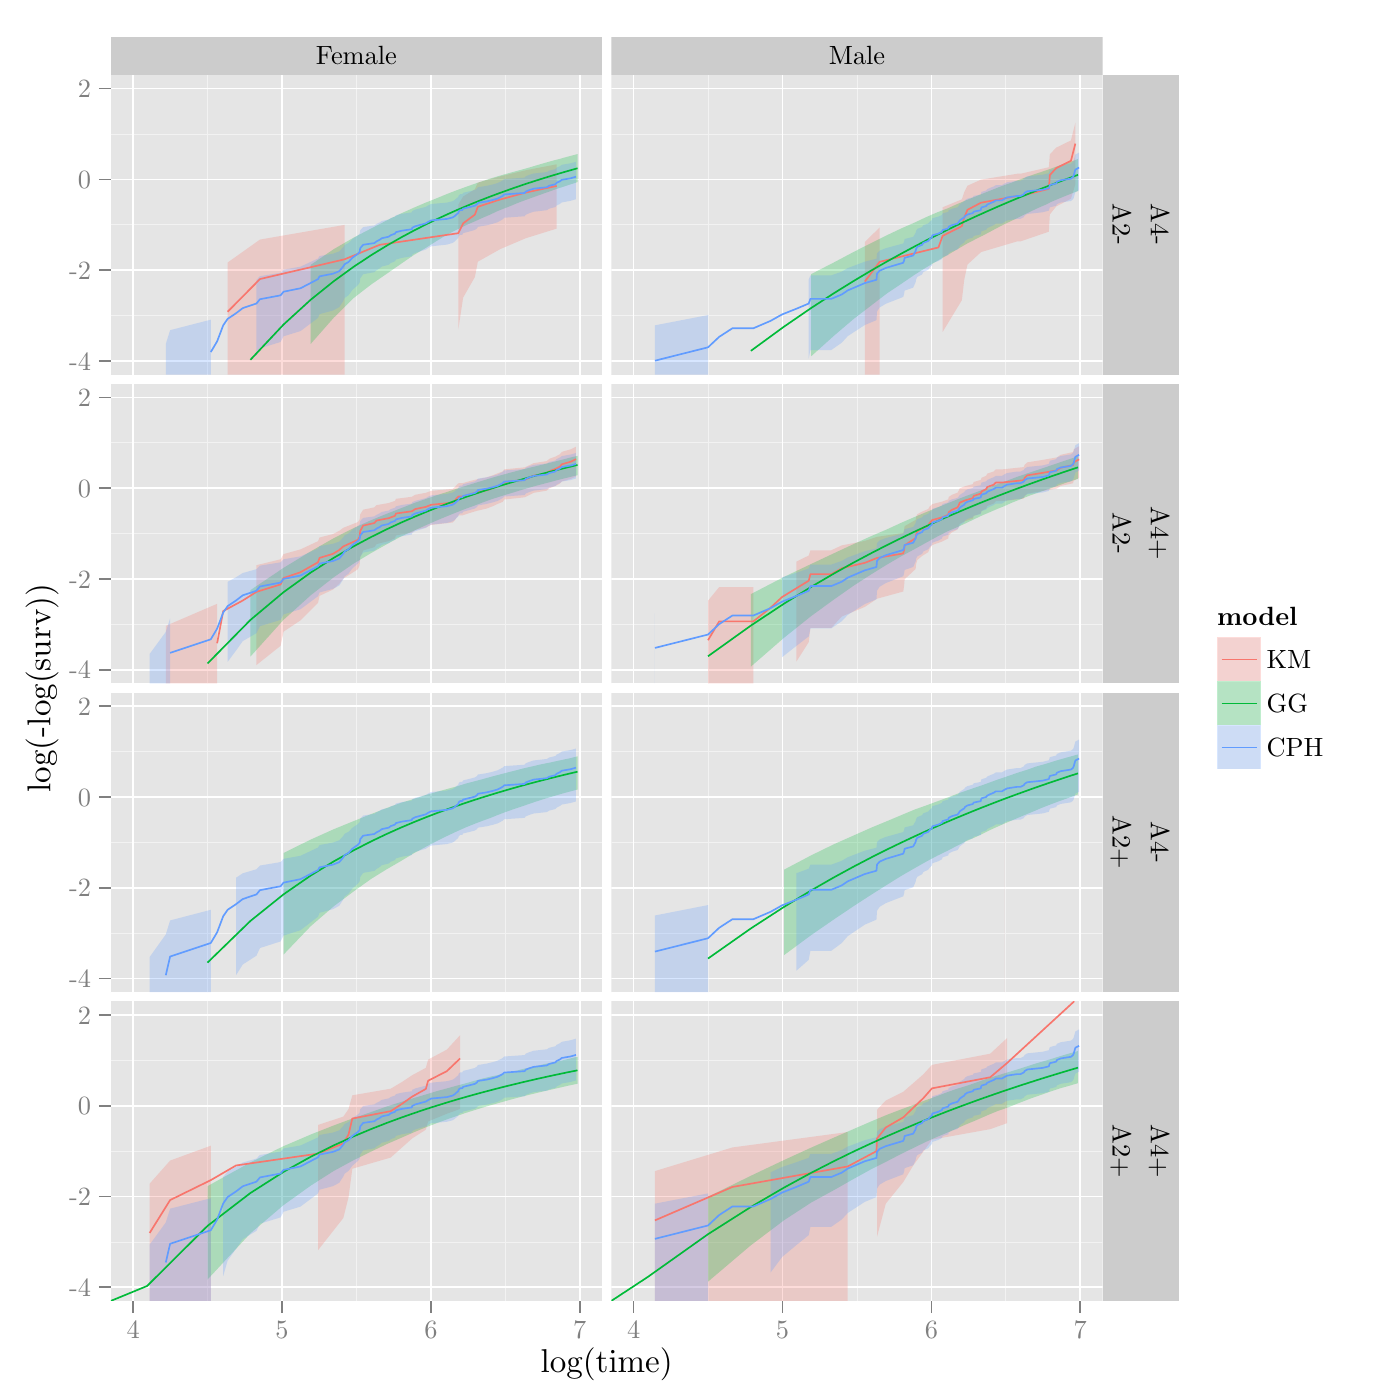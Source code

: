 % Created by tikzDevice version 0.8.1 on 2015-01-31 17:58:30
% !TEX encoding = UTF-8 Unicode
\documentclass[11pt]{memoir}
\nonstopmode

\usepackage{tikz}

\usepackage[active,tightpage,psfixbb]{preview}

\PreviewEnvironment{pgfpicture}

\setlength\PreviewBorder{0pt}

\usepackage{amsmath}
\newcommand{\SweaveOpts}[1]{}  % do not interfere with LaTeX
\newcommand{\SweaveInput}[1]{} % because they are not real TeX commands
\newcommand{\Sexpr}[1]{}       % will only be parsed by R


\usepackage{geometry}
\usepackage{amsmath}
\usepackage{lscape}
\geometry{verbose,tmargin=2.5cm,bmargin=2.5cm,lmargin=2.5cm,rmargin=2.5cm}


\begin{document}

\begin{tikzpicture}[x=1pt,y=1pt]
\definecolor{fillColor}{RGB}{255,255,255}
\path[use as bounding box,fill=fillColor,fill opacity=0.00] (0,0) rectangle (505.89,505.89);
\begin{scope}
\path[clip] (  0.00,  0.00) rectangle (505.89,505.89);
\definecolor{drawColor}{RGB}{255,255,255}
\definecolor{fillColor}{RGB}{255,255,255}

\path[draw=drawColor,line width= 0.6pt,line join=round,line cap=round,fill=fillColor] (  0.00,  0.00) rectangle (505.89,505.89);
\end{scope}
\begin{scope}
\path[clip] ( 40.03,478.81) rectangle (217.57,492.64);
\definecolor{fillColor}{gray}{0.80}

\path[fill=fillColor] ( 40.03,478.81) rectangle (217.57,492.64);
\definecolor{drawColor}{RGB}{0,0,0}

\node[text=drawColor,anchor=base,inner sep=0pt, outer sep=0pt, scale=  0.87] at (128.80,482.43) {Female};
\end{scope}
\begin{scope}
\path[clip] (220.89,478.81) rectangle (398.43,492.64);
\definecolor{fillColor}{gray}{0.80}

\path[fill=fillColor] (220.89,478.81) rectangle (398.43,492.64);
\definecolor{drawColor}{RGB}{0,0,0}

\node[text=drawColor,anchor=base,inner sep=0pt, outer sep=0pt, scale=  0.87] at (309.66,482.43) {Male};
\end{scope}
\begin{scope}
\path[clip] ( 40.03,370.54) rectangle (217.57,478.81);
\definecolor{fillColor}{gray}{0.90}

\path[fill=fillColor] ( 40.03,370.54) rectangle (217.57,478.81);
\definecolor{drawColor}{gray}{0.95}

\path[draw=drawColor,line width= 0.3pt,line join=round] ( 40.03,391.87) --
	(217.57,391.87);

\path[draw=drawColor,line width= 0.3pt,line join=round] ( 40.03,424.67) --
	(217.57,424.67);

\path[draw=drawColor,line width= 0.3pt,line join=round] ( 40.03,457.48) --
	(217.57,457.48);

\path[draw=drawColor,line width= 0.3pt,line join=round] ( 75.00,370.54) --
	( 75.00,478.81);

\path[draw=drawColor,line width= 0.3pt,line join=round] (128.80,370.54) --
	(128.80,478.81);

\path[draw=drawColor,line width= 0.3pt,line join=round] (182.60,370.54) --
	(182.60,478.81);
\definecolor{drawColor}{RGB}{255,255,255}

\path[draw=drawColor,line width= 0.6pt,line join=round] ( 40.03,375.46) --
	(217.57,375.46);

\path[draw=drawColor,line width= 0.6pt,line join=round] ( 40.03,408.27) --
	(217.57,408.27);

\path[draw=drawColor,line width= 0.6pt,line join=round] ( 40.03,441.08) --
	(217.57,441.08);

\path[draw=drawColor,line width= 0.6pt,line join=round] ( 40.03,473.89) --
	(217.57,473.89);

\path[draw=drawColor,line width= 0.6pt,line join=round] ( 48.10,370.54) --
	( 48.10,478.81);

\path[draw=drawColor,line width= 0.6pt,line join=round] (101.90,370.54) --
	(101.90,478.81);

\path[draw=drawColor,line width= 0.6pt,line join=round] (155.70,370.54) --
	(155.70,478.81);

\path[draw=drawColor,line width= 0.6pt,line join=round] (209.50,370.54) --
	(209.50,478.81);
\definecolor{fillColor}{RGB}{248,118,109}

\path[fill=fillColor,fill opacity=0.25] ( 82.25,411.02) --
	( 93.94,419.32) --
	(124.53,424.62) --
	(124.53,370.54) --
	( 93.94,370.54) --
	( 82.25,370.54) --
	cycle;

\path[fill=fillColor,fill opacity=0.25] (165.61,431.98) --
	(167.36,434.87) --
	(171.59,437.48) --
	(172.67,439.89) --
	(180.78,442.16) --
	(189.99,444.36) --
	(201.15,446.51) --
	(201.15,423.27) --
	(189.99,419.80) --
	(180.78,415.88) --
	(172.67,411.33) --
	(171.59,405.76) --
	(167.36,398.37) --
	(165.61,386.85) --
	cycle;
\definecolor{fillColor}{RGB}{0,186,56}

\path[fill=fillColor,fill opacity=0.25] ( 40.03,370.54) --
	( 40.03,370.54) --
	cycle;

\path[fill=fillColor,fill opacity=0.25] (112.28,381.62) --
	(120.58,391.05) --
	(127.76,398.17) --
	(134.10,403.07) --
	(139.77,406.98) --
	(144.89,410.54) --
	(149.58,413.77) --
	(153.88,416.32) --
	(157.87,418.86) --
	(161.58,421.13) --
	(165.05,422.87) --
	(168.31,424.48) --
	(171.39,425.81) --
	(174.30,427.13) --
	(177.06,428.31) --
	(179.68,429.55) --
	(182.19,430.56) --
	(184.58,431.49) --
	(186.87,432.46) --
	(189.06,433.29) --
	(191.17,434.06) --
	(193.20,434.79) --
	(195.16,435.48) --
	(197.05,436.18) --
	(198.87,436.79) --
	(200.64,437.44) --
	(202.34,438.01) --
	(204.00,438.53) --
	(205.61,439.09) --
	(207.16,439.57) --
	(208.68,440.10) --
	(208.68,450.20) --
	(207.16,449.80) --
	(205.61,449.40) --
	(204.00,448.97) --
	(202.34,448.48) --
	(200.64,448.06) --
	(198.87,447.58) --
	(197.05,447.06) --
	(195.16,446.52) --
	(193.20,445.94) --
	(191.17,445.33) --
	(189.06,444.73) --
	(186.87,444.15) --
	(184.58,443.52) --
	(182.19,442.85) --
	(179.68,442.12) --
	(177.06,441.33) --
	(174.30,440.42) --
	(171.39,439.43) --
	(168.31,438.34) --
	(165.05,437.15) --
	(161.58,435.81) --
	(157.87,434.28) --
	(153.88,432.69) --
	(149.58,430.85) --
	(144.89,428.75) --
	(139.77,426.24) --
	(134.10,423.31) --
	(127.76,420.00) --
	(120.58,415.84) --
	(112.28,410.18) --
	cycle;
\definecolor{fillColor}{RGB}{97,156,255}

\path[fill=fillColor,fill opacity=0.25] ( 59.91,370.54) --
	( 61.47,370.54) --
	( 76.17,370.54) --
	( 76.17,390.37) --
	( 61.47,386.58) --
	( 59.91,381.58) --
	cycle;

\path[fill=fillColor,fill opacity=0.25] ( 92.67,377.37) --
	( 93.94,380.00) --
	(101.39,382.31) --
	(102.47,384.37) --
	(108.57,386.24) --
	(114.91,391.01) --
	(115.47,392.39) --
	(120.32,393.68) --
	(122.59,394.90) --
	(124.05,397.15) --
	(124.53,398.20) --
	(125.94,399.20) --
	(127.31,401.09) --
	(129.31,402.86) --
	(129.96,403.71) --
	(130.17,405.31) --
	(131.23,406.81) --
	(135.28,407.53) --
	(136.05,408.23) --
	(137.19,408.91) --
	(137.94,409.57) --
	(140.48,410.22) --
	(141.18,410.84) --
	(142.73,411.47) --
	(143.07,412.09) --
	(145.22,412.70) --
	(148.82,413.30) --
	(148.97,413.90) --
	(150.02,414.49) --
	(153.88,415.68) --
	(154.70,416.27) --
	(155.78,416.88) --
	(161.46,417.49) --
	(163.58,418.10) --
	(164.38,418.70) --
	(164.94,419.30) --
	(165.61,419.89) --
	(165.72,420.47) --
	(166.27,421.04) --
	(167.03,421.04) --
	(167.36,421.63) --
	(169.57,422.21) --
	(171.59,422.79) --
	(172.38,423.36) --
	(172.67,423.92) --
	(175.88,424.47) --
	(178.03,425.02) --
	(179.77,425.57) --
	(180.78,426.12) --
	(181.69,426.66) --
	(182.19,427.20) --
	(189.56,427.74) --
	(189.99,428.29) --
	(191.24,428.83) --
	(192.80,429.37) --
	(197.60,429.93) --
	(198.45,430.49) --
	(200.64,431.05) --
	(201.15,431.62) --
	(202.29,432.18) --
	(203.01,432.74) --
	(206.18,433.31) --
	(208.13,433.90) --
	(208.13,447.43) --
	(206.18,446.88) --
	(203.01,446.34) --
	(202.29,445.81) --
	(201.15,445.28) --
	(200.64,444.75) --
	(198.45,444.23) --
	(197.60,443.71) --
	(192.80,443.19) --
	(191.24,442.69) --
	(189.99,442.19) --
	(189.56,441.69) --
	(182.19,441.19) --
	(181.69,440.70) --
	(180.78,440.21) --
	(179.77,439.72) --
	(178.03,439.23) --
	(175.88,438.73) --
	(172.67,438.24) --
	(172.38,437.74) --
	(171.59,437.24) --
	(169.57,436.73) --
	(167.36,436.22) --
	(167.03,435.70) --
	(166.27,435.70) --
	(165.72,435.21) --
	(165.61,434.71) --
	(164.94,434.21) --
	(164.38,433.70) --
	(163.58,433.19) --
	(161.46,432.67) --
	(155.78,432.16) --
	(154.70,431.64) --
	(153.88,431.14) --
	(150.02,430.13) --
	(148.97,429.63) --
	(148.82,429.13) --
	(145.22,428.63) --
	(143.07,428.12) --
	(142.73,427.61) --
	(141.18,427.09) --
	(140.48,426.57) --
	(137.94,426.05) --
	(137.19,425.51) --
	(136.05,424.97) --
	(135.28,424.41) --
	(131.23,423.84) --
	(130.17,422.66) --
	(129.96,421.43) --
	(129.31,420.79) --
	(127.31,419.46) --
	(125.94,418.07) --
	(124.53,417.35) --
	(124.05,416.61) --
	(122.59,415.04) --
	(120.32,414.22) --
	(115.47,413.36) --
	(114.91,412.47) --
	(108.57,409.53) --
	(102.47,408.45) --
	(101.39,407.31) --
	( 93.94,406.08) --
	( 92.67,404.76) --
	cycle;
\definecolor{drawColor}{RGB}{248,118,109}

\path[draw=drawColor,line width= 0.6pt,line join=round] ( 82.25,393.22) --
	( 93.94,405.05) --
	(124.53,412.19) --
	(137.19,417.42) --
	(165.61,421.62) --
	(167.36,425.18) --
	(171.59,428.32) --
	(172.67,431.17) --
	(180.78,433.81) --
	(189.99,436.30) --
	(201.15,438.70);
\definecolor{drawColor}{RGB}{0,186,56}

\path[draw=drawColor,line width= 0.6pt,line join=round] ( 90.47,375.85) --
	(102.47,388.62) --
	(112.28,397.58) --
	(120.58,404.25) --
	(127.76,409.46) --
	(134.10,413.66) --
	(139.77,417.13) --
	(144.89,420.06) --
	(149.58,422.58) --
	(153.88,424.77) --
	(157.87,426.70) --
	(161.58,428.41) --
	(165.05,429.95) --
	(168.31,431.34) --
	(171.39,432.61) --
	(174.30,433.76) --
	(177.06,434.83) --
	(179.68,435.81) --
	(182.19,436.72) --
	(184.58,437.57) --
	(186.87,438.37) --
	(189.06,439.11) --
	(191.17,439.81) --
	(193.20,440.47) --
	(195.16,441.09) --
	(197.05,441.68) --
	(198.87,442.24) --
	(200.64,442.77) --
	(202.34,443.27) --
	(204.00,443.75) --
	(205.61,444.21) --
	(207.16,444.65) --
	(208.68,445.08);
\definecolor{drawColor}{RGB}{97,156,255}

\path[draw=drawColor,line width= 0.6pt,line join=round] ( 76.17,378.68) --
	( 78.46,382.53) --
	( 80.66,388.34) --
	( 82.25,390.66) --
	( 85.30,392.70) --
	( 87.71,394.54) --
	( 92.67,396.22) --
	( 93.94,397.76) --
	(101.39,399.17) --
	(102.47,400.48) --
	(108.57,401.71) --
	(114.91,405.02) --
	(115.47,406.02) --
	(120.32,406.98) --
	(122.59,407.89) --
	(124.05,409.61) --
	(124.53,410.42) --
	(125.94,411.21) --
	(127.31,412.72) --
	(129.31,414.16) --
	(129.96,414.85) --
	(130.17,416.18) --
	(131.23,417.44) --
	(135.28,418.05) --
	(136.05,418.65) --
	(137.19,419.23) --
	(137.94,419.80) --
	(140.48,420.35) --
	(141.18,420.90) --
	(142.73,421.45) --
	(143.07,421.99) --
	(145.22,422.52) --
	(148.82,423.06) --
	(148.97,423.58) --
	(150.02,424.11) --
	(153.88,425.16) --
	(154.70,425.70) --
	(155.78,426.24) --
	(161.46,426.78) --
	(163.58,427.32) --
	(164.38,427.86) --
	(164.94,428.39) --
	(165.61,428.92) --
	(165.72,429.44) --
	(166.27,429.96) --
	(167.03,429.96) --
	(167.36,430.49) --
	(169.57,431.03) --
	(171.59,431.55) --
	(172.38,432.07) --
	(172.67,432.59) --
	(175.88,433.10) --
	(178.03,433.62) --
	(179.77,434.12) --
	(180.78,434.63) --
	(181.69,435.14) --
	(182.19,435.64) --
	(189.56,436.15) --
	(189.99,436.67) --
	(191.24,437.18) --
	(192.80,437.70) --
	(197.60,438.22) --
	(198.45,438.75) --
	(200.64,439.29) --
	(201.15,439.83) --
	(202.29,440.37) --
	(203.01,440.91) --
	(206.18,441.46) --
	(208.13,442.02);
\end{scope}
\begin{scope}
\path[clip] ( 40.03,258.96) rectangle (217.57,367.23);
\definecolor{fillColor}{gray}{0.90}

\path[fill=fillColor] ( 40.03,258.96) rectangle (217.57,367.23);
\definecolor{drawColor}{gray}{0.95}

\path[draw=drawColor,line width= 0.3pt,line join=round] ( 40.03,280.28) --
	(217.57,280.28);

\path[draw=drawColor,line width= 0.3pt,line join=round] ( 40.03,313.09) --
	(217.57,313.09);

\path[draw=drawColor,line width= 0.3pt,line join=round] ( 40.03,345.90) --
	(217.57,345.90);

\path[draw=drawColor,line width= 0.3pt,line join=round] ( 75.00,258.96) --
	( 75.00,367.23);

\path[draw=drawColor,line width= 0.3pt,line join=round] (128.80,258.96) --
	(128.80,367.23);

\path[draw=drawColor,line width= 0.3pt,line join=round] (182.60,258.96) --
	(182.60,367.23);
\definecolor{drawColor}{RGB}{255,255,255}

\path[draw=drawColor,line width= 0.6pt,line join=round] ( 40.03,263.88) --
	(217.57,263.88);

\path[draw=drawColor,line width= 0.6pt,line join=round] ( 40.03,296.69) --
	(217.57,296.69);

\path[draw=drawColor,line width= 0.6pt,line join=round] ( 40.03,329.50) --
	(217.57,329.50);

\path[draw=drawColor,line width= 0.6pt,line join=round] ( 40.03,362.31) --
	(217.57,362.31);

\path[draw=drawColor,line width= 0.6pt,line join=round] ( 48.10,258.96) --
	( 48.10,367.23);

\path[draw=drawColor,line width= 0.6pt,line join=round] (101.90,258.96) --
	(101.90,367.23);

\path[draw=drawColor,line width= 0.6pt,line join=round] (155.70,258.96) --
	(155.70,367.23);

\path[draw=drawColor,line width= 0.6pt,line join=round] (209.50,258.96) --
	(209.50,367.23);
\definecolor{fillColor}{RGB}{248,118,109}

\path[fill=fillColor,fill opacity=0.25] ( 59.91,279.73) --
	( 78.46,287.70) --
	( 78.46,258.96) --
	( 59.91,258.96) --
	cycle;

\path[fill=fillColor,fill opacity=0.25] ( 92.67,301.66) --
	(101.39,303.79) --
	(102.47,305.67) --
	(108.57,307.36) --
	(114.91,310.33) --
	(115.47,311.66) --
	(120.32,312.90) --
	(122.59,314.07) --
	(124.05,315.17) --
	(129.31,317.23) --
	(129.96,318.20) --
	(130.17,320.02) --
	(131.23,321.73) --
	(135.28,322.55) --
	(136.05,323.35) --
	(140.48,324.13) --
	(142.73,324.89) --
	(143.07,325.64) --
	(148.82,326.37) --
	(150.02,327.10) --
	(153.88,327.81) --
	(155.78,328.52) --
	(163.58,329.22) --
	(164.38,329.91) --
	(164.94,330.60) --
	(165.72,331.28) --
	(167.03,331.28) --
	(169.57,331.99) --
	(172.38,332.70) --
	(175.88,333.41) --
	(178.03,334.12) --
	(179.77,334.84) --
	(181.69,335.56) --
	(182.19,336.28) --
	(189.56,337.01) --
	(191.24,337.76) --
	(192.80,338.51) --
	(197.60,339.28) --
	(198.45,340.07) --
	(200.64,340.88) --
	(202.29,341.72) --
	(203.01,342.60) --
	(206.18,343.51) --
	(208.13,344.47) --
	(208.13,333.71) --
	(206.18,332.81) --
	(203.01,331.94) --
	(202.29,331.09) --
	(200.64,330.25) --
	(198.45,329.42) --
	(197.60,328.60) --
	(192.80,327.79) --
	(191.24,326.99) --
	(189.56,326.18) --
	(182.19,325.38) --
	(181.69,324.57) --
	(179.77,323.76) --
	(178.03,322.95) --
	(175.88,322.13) --
	(172.38,321.31) --
	(169.57,320.47) --
	(167.03,319.63) --
	(165.72,319.63) --
	(164.94,318.79) --
	(164.38,317.94) --
	(163.58,317.07) --
	(155.78,316.19) --
	(153.88,315.28) --
	(150.02,314.35) --
	(148.82,313.40) --
	(143.07,312.42) --
	(142.73,311.41) --
	(140.48,310.37) --
	(136.05,309.29) --
	(135.28,308.17) --
	(131.23,306.99) --
	(130.17,304.49) --
	(129.96,301.70) --
	(129.31,300.18) --
	(124.05,296.81) --
	(122.59,294.92) --
	(120.32,292.85) --
	(115.47,290.56) --
	(114.91,288.00) --
	(108.57,281.70) --
	(102.47,277.63) --
	(101.39,272.51) --
	( 92.67,265.57) --
	cycle;
\definecolor{fillColor}{RGB}{0,186,56}

\path[fill=fillColor,fill opacity=0.25] ( 40.03,258.96) --
	( 40.03,258.96) --
	cycle;

\path[fill=fillColor,fill opacity=0.25] ( 90.47,268.61) --
	(102.47,281.92) --
	(112.28,290.78) --
	(120.58,297.28) --
	(127.76,302.22) --
	(134.10,306.04) --
	(139.77,309.23) --
	(144.89,312.01) --
	(149.58,314.15) --
	(153.88,316.09) --
	(157.87,317.84) --
	(161.58,319.38) --
	(165.05,320.77) --
	(168.31,322.05) --
	(171.39,323.16) --
	(174.30,324.27) --
	(177.06,325.29) --
	(179.68,326.14) --
	(182.19,326.93) --
	(184.58,327.65) --
	(186.87,328.35) --
	(189.06,329.04) --
	(191.17,329.63) --
	(193.20,330.22) --
	(195.16,330.74) --
	(197.05,331.23) --
	(198.87,331.69) --
	(200.64,332.19) --
	(202.34,332.63) --
	(204.00,333.04) --
	(205.61,333.42) --
	(207.16,333.80) --
	(208.68,334.17) --
	(208.68,341.15) --
	(207.16,340.81) --
	(205.61,340.42) --
	(204.00,339.99) --
	(202.34,339.59) --
	(200.64,339.14) --
	(198.87,338.70) --
	(197.05,338.23) --
	(195.16,337.78) --
	(193.20,337.30) --
	(191.17,336.81) --
	(189.06,336.29) --
	(186.87,335.73) --
	(184.58,335.14) --
	(182.19,334.47) --
	(179.68,333.79) --
	(177.06,333.01) --
	(174.30,332.18) --
	(171.39,331.29) --
	(168.31,330.32) --
	(165.05,329.31) --
	(161.58,328.13) --
	(157.87,326.95) --
	(153.88,325.59) --
	(149.58,324.08) --
	(144.89,322.23) --
	(139.77,320.25) --
	(134.10,317.92) --
	(127.76,315.06) --
	(120.58,311.40) --
	(112.28,306.65) --
	(102.47,300.70) --
	( 90.47,292.62) --
	cycle;
\definecolor{fillColor}{RGB}{97,156,255}

\path[fill=fillColor,fill opacity=0.25] ( 54.07,258.96) --
	( 59.91,258.96) --
	( 61.47,258.96) --
	( 61.47,282.46) --
	( 59.91,277.55) --
	( 54.07,269.57) --
	cycle;

\path[fill=fillColor,fill opacity=0.25] ( 82.25,266.72) --
	( 85.30,270.81) --
	( 87.71,274.20) --
	( 92.67,277.10) --
	( 93.94,279.63) --
	(101.39,281.88) --
	(102.47,283.89) --
	(108.57,285.73) --
	(114.91,290.43) --
	(115.47,291.80) --
	(120.32,293.09) --
	(122.59,294.30) --
	(124.05,296.54) --
	(124.53,297.59) --
	(125.94,298.59) --
	(127.31,300.49) --
	(129.31,302.27) --
	(129.96,303.11) --
	(130.17,304.72) --
	(131.23,306.22) --
	(135.28,306.94) --
	(136.05,307.64) --
	(137.19,308.32) --
	(137.94,308.99) --
	(140.48,309.64) --
	(141.18,310.27) --
	(142.73,310.90) --
	(143.07,311.53) --
	(145.22,312.14) --
	(148.82,312.74) --
	(148.97,313.34) --
	(150.02,313.94) --
	(153.88,315.12) --
	(154.70,315.72) --
	(155.78,316.32) --
	(161.46,316.92) --
	(163.58,317.52) --
	(164.38,318.11) --
	(164.94,318.70) --
	(165.61,319.28) --
	(165.72,319.84) --
	(166.27,320.41) --
	(167.03,320.41) --
	(167.36,320.99) --
	(169.57,321.56) --
	(171.59,322.13) --
	(172.38,322.68) --
	(172.67,323.24) --
	(175.88,323.79) --
	(178.03,324.33) --
	(179.77,324.87) --
	(180.78,325.41) --
	(181.69,325.94) --
	(182.19,326.48) --
	(189.56,327.01) --
	(189.99,327.55) --
	(191.24,328.08) --
	(192.80,328.61) --
	(197.60,329.15) --
	(198.45,329.69) --
	(200.64,330.24) --
	(201.15,330.78) --
	(202.29,331.32) --
	(203.01,331.87) --
	(206.18,332.42) --
	(208.13,332.97) --
	(208.13,342.20) --
	(206.18,341.64) --
	(203.01,341.09) --
	(202.29,340.54) --
	(201.15,340.01) --
	(200.64,339.47) --
	(198.45,338.94) --
	(197.60,338.41) --
	(192.80,337.90) --
	(191.24,337.39) --
	(189.99,336.89) --
	(189.56,336.38) --
	(182.19,335.89) --
	(181.69,335.40) --
	(180.78,334.91) --
	(179.77,334.42) --
	(178.03,333.93) --
	(175.88,333.43) --
	(172.67,332.94) --
	(172.38,332.44) --
	(171.59,331.95) --
	(169.57,331.44) --
	(167.36,330.93) --
	(167.03,330.41) --
	(166.27,330.41) --
	(165.72,329.92) --
	(165.61,329.43) --
	(164.94,328.93) --
	(164.38,328.42) --
	(163.58,327.91) --
	(161.46,327.40) --
	(155.78,326.89) --
	(154.70,326.38) --
	(153.88,325.88) --
	(150.02,324.90) --
	(148.97,324.41) --
	(148.82,323.92) --
	(145.22,323.42) --
	(143.07,322.92) --
	(142.73,322.42) --
	(141.18,321.92) --
	(140.48,321.41) --
	(137.94,320.90) --
	(137.19,320.38) --
	(136.05,319.84) --
	(135.28,319.30) --
	(131.23,318.74) --
	(130.17,317.59) --
	(129.96,316.39) --
	(129.31,315.77) --
	(127.31,314.47) --
	(125.94,313.12) --
	(124.53,312.42) --
	(124.05,311.70) --
	(122.59,310.18) --
	(120.32,309.38) --
	(115.47,308.55) --
	(114.91,307.68) --
	(108.57,304.84) --
	(102.47,303.79) --
	(101.39,302.68) --
	( 93.94,301.49) --
	( 92.67,300.21) --
	( 87.71,298.82) --
	( 85.30,297.30) --
	( 82.25,295.64) --
	cycle;
\definecolor{drawColor}{RGB}{248,118,109}

\path[draw=drawColor,line width= 0.6pt,line join=round] ( 78.46,273.43) --
	( 80.66,285.08) --
	( 87.71,288.88) --
	( 92.67,292.02) --
	(101.39,294.69) --
	(102.47,297.03) --
	(108.57,299.11) --
	(114.91,302.71) --
	(115.47,304.29) --
	(120.32,305.76) --
	(122.59,307.14) --
	(124.05,308.44) --
	(129.31,310.83) --
	(129.96,311.94) --
	(130.17,314.03) --
	(131.23,315.96) --
	(135.28,316.89) --
	(136.05,317.78) --
	(140.48,318.65) --
	(142.73,319.50) --
	(143.07,320.33) --
	(148.82,321.14) --
	(150.02,321.93) --
	(153.88,322.72) --
	(155.78,323.49) --
	(163.58,324.24) --
	(164.38,324.99) --
	(164.94,325.73) --
	(165.72,326.47) --
	(167.03,326.47) --
	(169.57,327.22) --
	(172.38,327.97) --
	(175.88,328.72) --
	(178.03,329.47) --
	(179.77,330.22) --
	(181.69,330.97) --
	(182.19,331.72) --
	(189.56,332.48) --
	(191.24,333.24) --
	(192.80,334.01) --
	(197.60,334.80) --
	(198.45,335.60) --
	(200.64,336.41) --
	(202.29,337.25) --
	(203.01,338.12) --
	(206.18,339.02) --
	(208.13,339.96);
\definecolor{drawColor}{RGB}{0,186,56}

\path[draw=drawColor,line width= 0.6pt,line join=round] ( 74.99,266.13) --
	( 90.47,281.85) --
	(102.47,291.91) --
	(112.28,298.99) --
	(120.58,304.30) --
	(127.76,308.46) --
	(134.10,311.84) --
	(139.77,314.64) --
	(144.89,317.02) --
	(149.58,319.07) --
	(153.88,320.86) --
	(157.87,322.45) --
	(161.58,323.86) --
	(165.05,325.13) --
	(168.31,326.29) --
	(171.39,327.34) --
	(174.30,328.30) --
	(177.06,329.19) --
	(179.68,330.02) --
	(182.19,330.78) --
	(184.58,331.50) --
	(186.87,332.16) --
	(189.06,332.79) --
	(191.17,333.38) --
	(193.20,333.94) --
	(195.16,334.47) --
	(197.05,334.97) --
	(198.87,335.45) --
	(200.64,335.90) --
	(202.34,336.33) --
	(204.00,336.74) --
	(205.61,337.13) --
	(207.16,337.51) --
	(208.68,337.87);
\definecolor{drawColor}{RGB}{97,156,255}

\path[draw=drawColor,line width= 0.6pt,line join=round] ( 61.47,269.97) --
	( 76.17,274.88) --
	( 78.46,278.73) --
	( 80.66,284.55) --
	( 82.25,286.86) --
	( 85.30,288.90) --
	( 87.71,290.75) --
	( 92.67,292.43) --
	( 93.94,293.96) --
	(101.39,295.38) --
	(102.47,296.69) --
	(108.57,297.92) --
	(114.91,301.23) --
	(115.47,302.23) --
	(120.32,303.18) --
	(122.59,304.09) --
	(124.05,305.81) --
	(124.53,306.63) --
	(125.94,307.42) --
	(127.31,308.93) --
	(129.31,310.37) --
	(129.96,311.06) --
	(130.17,312.39) --
	(131.23,313.65) --
	(135.28,314.26) --
	(136.05,314.85) --
	(137.19,315.43) --
	(137.94,316.00) --
	(140.48,316.56) --
	(141.18,317.11) --
	(142.73,317.65) --
	(143.07,318.20) --
	(145.22,318.73) --
	(148.82,319.26) --
	(148.97,319.79) --
	(150.02,320.32) --
	(153.88,321.37) --
	(154.70,321.90) --
	(155.78,322.44) --
	(161.46,322.98) --
	(163.58,323.52) --
	(164.38,324.06) --
	(164.94,324.60) --
	(165.61,325.13) --
	(165.72,325.65) --
	(166.27,326.16) --
	(167.03,326.16) --
	(167.36,326.70) --
	(169.57,327.23) --
	(171.59,327.76) --
	(172.38,328.28) --
	(172.67,328.80) --
	(175.88,329.31) --
	(178.03,329.82) --
	(179.77,330.33) --
	(180.78,330.84) --
	(181.69,331.34) --
	(182.19,331.85) --
	(189.56,332.36) --
	(189.99,332.87) --
	(191.24,333.39) --
	(192.80,333.90) --
	(197.60,334.43) --
	(198.45,334.96) --
	(200.64,335.50) --
	(201.15,336.03) --
	(202.29,336.57) --
	(203.01,337.12) --
	(206.18,337.67) --
	(208.13,338.23);
\end{scope}
\begin{scope}
\path[clip] ( 40.03,147.38) rectangle (217.57,255.65);
\definecolor{fillColor}{gray}{0.90}

\path[fill=fillColor] ( 40.03,147.38) rectangle (217.57,255.65);
\definecolor{drawColor}{gray}{0.95}

\path[draw=drawColor,line width= 0.3pt,line join=round] ( 40.03,168.70) --
	(217.57,168.70);

\path[draw=drawColor,line width= 0.3pt,line join=round] ( 40.03,201.51) --
	(217.57,201.51);

\path[draw=drawColor,line width= 0.3pt,line join=round] ( 40.03,234.32) --
	(217.57,234.32);

\path[draw=drawColor,line width= 0.3pt,line join=round] ( 75.00,147.38) --
	( 75.00,255.65);

\path[draw=drawColor,line width= 0.3pt,line join=round] (128.80,147.38) --
	(128.80,255.65);

\path[draw=drawColor,line width= 0.3pt,line join=round] (182.60,147.38) --
	(182.60,255.65);
\definecolor{drawColor}{RGB}{255,255,255}

\path[draw=drawColor,line width= 0.6pt,line join=round] ( 40.03,152.30) --
	(217.57,152.30);

\path[draw=drawColor,line width= 0.6pt,line join=round] ( 40.03,185.11) --
	(217.57,185.11);

\path[draw=drawColor,line width= 0.6pt,line join=round] ( 40.03,217.92) --
	(217.57,217.92);

\path[draw=drawColor,line width= 0.6pt,line join=round] ( 40.03,250.73) --
	(217.57,250.73);

\path[draw=drawColor,line width= 0.6pt,line join=round] ( 48.10,147.38) --
	( 48.10,255.65);

\path[draw=drawColor,line width= 0.6pt,line join=round] (101.90,147.38) --
	(101.90,255.65);

\path[draw=drawColor,line width= 0.6pt,line join=round] (155.70,147.38) --
	(155.70,255.65);

\path[draw=drawColor,line width= 0.6pt,line join=round] (209.50,147.38) --
	(209.50,255.65);
\definecolor{fillColor}{RGB}{0,186,56}

\path[fill=fillColor,fill opacity=0.25] ( 40.03,147.38) --
	( 40.03,147.38) --
	cycle;

\path[fill=fillColor,fill opacity=0.25] (102.47,160.97) --
	(112.28,171.21) --
	(120.58,178.38) --
	(127.76,183.76) --
	(134.10,188.29) --
	(139.77,191.80) --
	(144.89,194.76) --
	(149.58,197.58) --
	(153.88,199.90) --
	(157.87,201.99) --
	(161.58,203.83) --
	(165.05,205.46) --
	(168.31,206.91) --
	(171.39,208.16) --
	(174.30,209.27) --
	(177.06,210.26) --
	(179.68,211.32) --
	(182.19,212.29) --
	(184.58,213.14) --
	(186.87,213.92) --
	(189.06,214.65) --
	(191.17,215.38) --
	(193.20,216.08) --
	(195.16,216.72) --
	(197.05,217.32) --
	(198.87,217.86) --
	(200.64,218.38) --
	(202.34,218.86) --
	(204.00,219.35) --
	(205.61,219.77) --
	(207.16,220.19) --
	(208.68,220.59) --
	(208.68,232.59) --
	(207.16,232.20) --
	(205.61,231.82) --
	(204.00,231.49) --
	(202.34,231.12) --
	(200.64,230.77) --
	(198.87,230.36) --
	(197.05,230.02) --
	(195.16,229.62) --
	(193.20,229.16) --
	(191.17,228.69) --
	(189.06,228.21) --
	(186.87,227.63) --
	(184.58,227.05) --
	(182.19,226.44) --
	(179.68,225.78) --
	(177.06,225.09) --
	(174.30,224.31) --
	(171.39,223.55) --
	(168.31,222.74) --
	(165.05,221.72) --
	(161.58,220.79) --
	(157.87,219.77) --
	(153.88,218.60) --
	(149.58,217.20) --
	(144.89,215.78) --
	(139.77,213.92) --
	(134.10,211.72) --
	(127.76,209.17) --
	(120.58,206.24) --
	(112.28,202.51) --
	(102.47,197.67) --
	cycle;
\definecolor{fillColor}{RGB}{97,156,255}

\path[fill=fillColor,fill opacity=0.25] ( 54.07,147.38) --
	( 59.91,147.38) --
	( 61.47,147.38) --
	( 76.17,147.38) --
	( 76.17,177.13) --
	( 61.47,173.29) --
	( 59.91,168.23) --
	( 54.07,160.07) --
	cycle;

\path[fill=fillColor,fill opacity=0.25] ( 85.30,153.50) --
	( 87.71,157.35) --
	( 92.67,160.56) --
	( 93.94,163.31) --
	(101.39,165.70) --
	(102.47,167.83) --
	(108.57,169.75) --
	(114.91,174.64) --
	(115.47,176.04) --
	(120.32,177.35) --
	(122.59,178.59) --
	(124.05,180.88) --
	(124.53,181.94) --
	(125.94,182.94) --
	(127.31,184.82) --
	(129.31,186.57) --
	(129.96,187.40) --
	(130.17,188.99) --
	(131.23,190.48) --
	(135.28,191.20) --
	(136.05,191.89) --
	(137.19,192.58) --
	(137.94,193.24) --
	(140.48,193.87) --
	(141.18,194.50) --
	(142.73,195.11) --
	(143.07,195.72) --
	(145.22,196.32) --
	(148.82,196.91) --
	(148.97,197.49) --
	(150.02,198.06) --
	(153.88,199.19) --
	(154.70,199.76) --
	(155.78,200.33) --
	(161.46,200.89) --
	(163.58,201.45) --
	(164.38,202.00) --
	(164.94,202.55) --
	(165.61,203.10) --
	(165.72,203.64) --
	(166.27,204.17) --
	(167.03,204.17) --
	(167.36,204.71) --
	(169.57,205.24) --
	(171.59,205.77) --
	(172.38,206.29) --
	(172.67,206.81) --
	(175.88,207.32) --
	(178.03,207.83) --
	(179.77,208.34) --
	(180.78,208.85) --
	(181.69,209.35) --
	(182.19,209.85) --
	(189.56,210.36) --
	(189.99,210.89) --
	(191.24,211.40) --
	(192.80,211.92) --
	(197.60,212.44) --
	(198.45,212.98) --
	(200.64,213.52) --
	(201.15,214.07) --
	(202.29,214.61) --
	(203.01,215.16) --
	(206.18,215.72) --
	(208.13,216.29) --
	(208.13,235.41) --
	(206.18,234.86) --
	(203.01,234.31) --
	(202.29,233.76) --
	(201.15,233.23) --
	(200.64,232.69) --
	(198.45,232.16) --
	(197.60,231.63) --
	(192.80,231.10) --
	(191.24,230.59) --
	(189.99,230.08) --
	(189.56,229.56) --
	(182.19,229.05) --
	(181.69,228.55) --
	(180.78,228.04) --
	(179.77,227.53) --
	(178.03,227.02) --
	(175.88,226.51) --
	(172.67,226.00) --
	(172.38,225.48) --
	(171.59,224.96) --
	(169.57,224.43) --
	(167.36,223.90) --
	(167.03,223.36) --
	(166.27,223.36) --
	(165.72,222.86) --
	(165.61,222.34) --
	(164.94,221.82) --
	(164.38,221.29) --
	(163.58,220.75) --
	(161.46,220.22) --
	(155.78,219.68) --
	(154.70,219.15) --
	(153.88,218.63) --
	(150.02,217.60) --
	(148.97,217.09) --
	(148.82,216.58) --
	(145.22,216.06) --
	(143.07,215.55) --
	(142.73,215.02) --
	(141.18,214.49) --
	(140.48,213.97) --
	(137.94,213.44) --
	(137.19,212.90) --
	(136.05,212.34) --
	(135.28,211.78) --
	(131.23,211.20) --
	(130.17,210.00) --
	(129.96,208.74) --
	(129.31,208.09) --
	(127.31,206.73) --
	(125.94,205.32) --
	(124.53,204.59) --
	(124.05,203.83) --
	(122.59,202.25) --
	(120.32,201.41) --
	(115.47,200.54) --
	(114.91,199.63) --
	(108.57,196.65) --
	(102.47,195.55) --
	(101.39,194.38) --
	( 93.94,193.13) --
	( 92.67,191.78) --
	( 87.71,190.32) --
	( 85.30,188.73) --
	cycle;
\definecolor{drawColor}{RGB}{0,186,56}

\path[draw=drawColor,line width= 0.6pt,line join=round] ( 74.99,158.05) --
	( 90.47,173.09) --
	(102.47,182.72) --
	(112.28,189.51) --
	(120.58,194.61) --
	(127.76,198.60) --
	(134.10,201.85) --
	(139.77,204.55) --
	(144.89,206.84) --
	(149.58,208.82) --
	(153.88,210.55) --
	(157.87,212.08) --
	(161.58,213.44) --
	(165.05,214.67) --
	(168.31,215.79) --
	(171.39,216.81) --
	(174.30,217.74) --
	(177.06,218.60) --
	(179.68,219.40) --
	(182.19,220.14) --
	(184.58,220.84) --
	(186.87,221.49) --
	(189.06,222.10) --
	(191.17,222.67) --
	(193.20,223.21) --
	(195.16,223.72) --
	(197.05,224.21) --
	(198.87,224.67) --
	(200.64,225.11) --
	(202.34,225.53) --
	(204.00,225.93) --
	(205.61,226.31) --
	(207.16,226.68) --
	(208.68,227.03);
\definecolor{drawColor}{RGB}{97,156,255}

\path[draw=drawColor,line width= 0.6pt,line join=round] ( 59.91,153.49) --
	( 61.47,160.24) --
	( 76.17,165.15) --
	( 78.46,169.00) --
	( 80.66,174.81) --
	( 82.25,177.13) --
	( 85.30,179.17) --
	( 87.71,181.01) --
	( 92.67,182.69) --
	( 93.94,184.23) --
	(101.39,185.64) --
	(102.47,186.96) --
	(108.57,188.19) --
	(114.91,191.49) --
	(115.47,192.49) --
	(120.32,193.45) --
	(122.59,194.36) --
	(124.05,196.08) --
	(124.53,196.90) --
	(125.94,197.68) --
	(127.31,199.19) --
	(129.31,200.63) --
	(129.96,201.32) --
	(130.17,202.65) --
	(131.23,203.91) --
	(135.28,204.52) --
	(136.05,205.12) --
	(137.19,205.70) --
	(137.94,206.27) --
	(140.48,206.82) --
	(141.18,207.37) --
	(142.73,207.92) --
	(143.07,208.46) --
	(145.22,209.00) --
	(148.82,209.53) --
	(148.97,210.05) --
	(150.02,210.58) --
	(153.88,211.63) --
	(154.70,212.17) --
	(155.78,212.71) --
	(161.46,213.25) --
	(163.58,213.79) --
	(164.38,214.33) --
	(164.94,214.86) --
	(165.61,215.39) --
	(165.72,215.91) --
	(166.27,216.43) --
	(167.03,216.43) --
	(167.36,216.97) --
	(169.57,217.50) --
	(171.59,218.03) --
	(172.38,218.55) --
	(172.67,219.06) --
	(175.88,219.58) --
	(178.03,220.09) --
	(179.77,220.60) --
	(180.78,221.10) --
	(181.69,221.61) --
	(182.19,222.11) --
	(189.56,222.62) --
	(189.99,223.14) --
	(191.24,223.65) --
	(192.80,224.17) --
	(197.60,224.69) --
	(198.45,225.23) --
	(200.64,225.76) --
	(201.15,226.30) --
	(202.29,226.84) --
	(203.01,227.38) --
	(206.18,227.93) --
	(208.13,228.49);
\end{scope}
\begin{scope}
\path[clip] ( 40.03, 35.80) rectangle (217.57,144.07);
\definecolor{fillColor}{gray}{0.90}

\path[fill=fillColor] ( 40.03, 35.80) rectangle (217.57,144.07);
\definecolor{drawColor}{gray}{0.95}

\path[draw=drawColor,line width= 0.3pt,line join=round] ( 40.03, 57.12) --
	(217.57, 57.12);

\path[draw=drawColor,line width= 0.3pt,line join=round] ( 40.03, 89.93) --
	(217.57, 89.93);

\path[draw=drawColor,line width= 0.3pt,line join=round] ( 40.03,122.74) --
	(217.57,122.74);

\path[draw=drawColor,line width= 0.3pt,line join=round] ( 75.00, 35.80) --
	( 75.00,144.07);

\path[draw=drawColor,line width= 0.3pt,line join=round] (128.80, 35.80) --
	(128.80,144.07);

\path[draw=drawColor,line width= 0.3pt,line join=round] (182.60, 35.80) --
	(182.60,144.07);
\definecolor{drawColor}{RGB}{255,255,255}

\path[draw=drawColor,line width= 0.6pt,line join=round] ( 40.03, 40.72) --
	(217.57, 40.72);

\path[draw=drawColor,line width= 0.6pt,line join=round] ( 40.03, 73.53) --
	(217.57, 73.53);

\path[draw=drawColor,line width= 0.6pt,line join=round] ( 40.03,106.34) --
	(217.57,106.34);

\path[draw=drawColor,line width= 0.6pt,line join=round] ( 40.03,139.14) --
	(217.57,139.14);

\path[draw=drawColor,line width= 0.6pt,line join=round] ( 48.10, 35.80) --
	( 48.10,144.07);

\path[draw=drawColor,line width= 0.6pt,line join=round] (101.90, 35.80) --
	(101.90,144.07);

\path[draw=drawColor,line width= 0.6pt,line join=round] (155.70, 35.80) --
	(155.70,144.07);

\path[draw=drawColor,line width= 0.6pt,line join=round] (209.50, 35.80) --
	(209.50,144.07);
\definecolor{fillColor}{RGB}{248,118,109}

\path[fill=fillColor,fill opacity=0.25] ( 54.07, 78.16) --
	( 61.47, 86.52) --
	( 76.17, 91.88) --
	( 76.17, 35.80) --
	( 61.47, 35.80) --
	( 54.07, 35.80) --
	cycle;

\path[fill=fillColor,fill opacity=0.25] (114.91, 99.40) --
	(124.05,102.39) --
	(125.94,105.12) --
	(127.31,110.10) --
	(141.18,112.49) --
	(145.22,114.90) --
	(148.97,117.38) --
	(153.88,120.03) --
	(154.70,123.00) --
	(161.46,126.61) --
	(166.27,131.84) --
	(166.27,105.18) --
	(161.46,103.44) --
	(154.70,100.66) --
	(153.88, 97.68) --
	(148.97, 94.54) --
	(145.22, 91.21) --
	(141.18, 87.60) --
	(127.31, 83.57) --
	(125.94, 73.23) --
	(124.05, 65.75) --
	(114.91, 54.12) --
	cycle;
\definecolor{fillColor}{RGB}{0,186,56}

\path[fill=fillColor,fill opacity=0.25] ( 40.03, 35.80) --
	( 40.03, 35.80) --
	cycle;

\path[fill=fillColor,fill opacity=0.25] ( 74.99, 43.54) --
	( 90.47, 60.21) --
	(102.47, 70.43) --
	(112.28, 77.46) --
	(120.58, 82.75) --
	(127.76, 86.65) --
	(134.10, 89.77) --
	(139.77, 92.47) --
	(144.89, 94.70) --
	(149.58, 96.75) --
	(153.88, 98.53) --
	(157.87,100.07) --
	(161.58,101.43) --
	(165.05,102.63) --
	(168.31,103.75) --
	(171.39,104.71) --
	(174.30,105.62) --
	(177.06,106.44) --
	(179.68,107.17) --
	(182.19,107.88) --
	(184.58,108.56) --
	(186.87,109.17) --
	(189.06,109.75) --
	(191.17,110.27) --
	(193.20,110.76) --
	(195.16,111.24) --
	(197.05,111.67) --
	(198.87,112.09) --
	(200.64,112.49) --
	(202.34,112.88) --
	(204.00,113.27) --
	(205.61,113.64) --
	(207.16,113.96) --
	(208.68,114.28) --
	(208.68,124.00) --
	(207.16,123.70) --
	(205.61,123.30) --
	(204.00,122.89) --
	(202.34,122.50) --
	(200.64,122.14) --
	(198.87,121.82) --
	(197.05,121.47) --
	(195.16,121.00) --
	(193.20,120.57) --
	(191.17,120.10) --
	(189.06,119.65) --
	(186.87,119.04) --
	(184.58,118.48) --
	(182.19,117.92) --
	(179.68,117.36) --
	(177.06,116.82) --
	(174.30,116.14) --
	(171.39,115.33) --
	(168.31,114.44) --
	(165.05,113.58) --
	(161.58,112.62) --
	(157.87,111.62) --
	(153.88,110.40) --
	(149.58,109.12) --
	(144.89,107.68) --
	(139.77,106.07) --
	(134.10,104.05) --
	(127.76,101.87) --
	(120.58, 99.20) --
	(112.28, 95.93) --
	(102.47, 91.73) --
	( 90.47, 85.86) --
	( 74.99, 77.27) --
	cycle;
\definecolor{fillColor}{RGB}{97,156,255}

\path[fill=fillColor,fill opacity=0.25] ( 54.07, 35.80) --
	( 59.91, 35.80) --
	( 61.47, 35.80) --
	( 76.17, 35.80) --
	( 76.17, 72.91) --
	( 61.47, 69.14) --
	( 59.91, 64.17) --
	( 54.07, 56.12) --
	cycle;

\path[fill=fillColor,fill opacity=0.25] ( 80.66, 44.80) --
	( 82.25, 50.35) --
	( 85.30, 54.65) --
	( 87.71, 58.15) --
	( 92.67, 61.12) --
	( 93.94, 63.70) --
	(101.39, 65.98) --
	(102.47, 68.02) --
	(108.57, 69.87) --
	(114.91, 74.62) --
	(115.47, 75.99) --
	(120.32, 77.27) --
	(122.59, 78.49) --
	(124.05, 80.73) --
	(124.53, 81.77) --
	(125.94, 82.77) --
	(127.31, 84.63) --
	(129.31, 86.36) --
	(129.96, 87.18) --
	(130.17, 88.75) --
	(131.23, 90.23) --
	(135.28, 90.94) --
	(136.05, 91.63) --
	(137.19, 92.30) --
	(137.94, 92.96) --
	(140.48, 93.60) --
	(141.18, 94.22) --
	(142.73, 94.83) --
	(143.07, 95.44) --
	(145.22, 96.03) --
	(148.82, 96.62) --
	(148.97, 97.19) --
	(150.02, 97.75) --
	(153.88, 98.88) --
	(154.70, 99.43) --
	(155.78, 99.99) --
	(161.46,100.54) --
	(163.58,101.08) --
	(164.38,101.61) --
	(164.94,102.15) --
	(165.61,102.67) --
	(165.72,103.19) --
	(166.27,103.71) --
	(167.03,103.71) --
	(167.36,104.23) --
	(169.57,104.75) --
	(171.59,105.26) --
	(172.38,105.77) --
	(172.67,106.27) --
	(175.88,106.77) --
	(178.03,107.27) --
	(179.77,107.77) --
	(180.78,108.26) --
	(181.69,108.76) --
	(182.19,109.25) --
	(189.56,109.75) --
	(189.99,110.25) --
	(191.24,110.76) --
	(192.80,111.26) --
	(197.60,111.77) --
	(198.45,112.29) --
	(200.64,112.81) --
	(201.15,113.34) --
	(202.29,113.86) --
	(203.01,114.39) --
	(206.18,114.93) --
	(208.13,115.47) --
	(208.13,130.57) --
	(206.18,130.00) --
	(203.01,129.44) --
	(202.29,128.90) --
	(201.15,128.35) --
	(200.64,127.81) --
	(198.45,127.27) --
	(197.60,126.73) --
	(192.80,126.20) --
	(191.24,125.68) --
	(189.99,125.16) --
	(189.56,124.64) --
	(182.19,124.12) --
	(181.69,123.61) --
	(180.78,123.11) --
	(179.77,122.59) --
	(178.03,122.08) --
	(175.88,121.56) --
	(172.67,121.05) --
	(172.38,120.52) --
	(171.59,120.00) --
	(169.57,119.46) --
	(167.36,118.93) --
	(167.03,118.38) --
	(166.27,118.38) --
	(165.72,117.87) --
	(165.61,117.35) --
	(164.94,116.82) --
	(164.38,116.28) --
	(163.58,115.74) --
	(161.46,115.20) --
	(155.78,114.66) --
	(154.70,114.13) --
	(153.88,113.60) --
	(150.02,112.58) --
	(148.97,112.07) --
	(148.82,111.56) --
	(145.22,111.05) --
	(143.07,110.54) --
	(142.73,110.02) --
	(141.18,109.50) --
	(140.48,108.98) --
	(137.94,108.45) --
	(137.19,107.92) --
	(136.05,107.37) --
	(135.28,106.81) --
	(131.23,106.24) --
	(130.17,105.06) --
	(129.96,103.82) --
	(129.31,103.18) --
	(127.31,101.84) --
	(125.94,100.45) --
	(124.53, 99.74) --
	(124.05, 99.00) --
	(122.59, 97.44) --
	(120.32, 96.63) --
	(115.47, 95.78) --
	(114.91, 94.88) --
	(108.57, 91.97) --
	(102.47, 90.90) --
	(101.39, 89.76) --
	( 93.94, 88.54) --
	( 92.67, 87.23) --
	( 87.71, 85.80) --
	( 85.30, 84.24) --
	( 82.25, 82.55) --
	( 80.66, 80.64) --
	cycle;
\definecolor{drawColor}{RGB}{248,118,109}

\path[draw=drawColor,line width= 0.6pt,line join=round] ( 54.07, 60.35) --
	( 61.47, 72.24) --
	( 76.17, 79.45) --
	( 85.30, 84.75) --
	(114.91, 89.03) --
	(124.05, 92.69) --
	(125.94, 95.94) --
	(127.31,101.70) --
	(141.18,104.37) --
	(145.22,107.00) --
	(148.97,109.65) --
	(153.88,112.40) --
	(154.70,115.37) --
	(161.46,118.82) --
	(166.27,123.42);
\definecolor{drawColor}{RGB}{0,186,56}

\path[draw=drawColor,line width= 0.6pt,line join=round] ( 40.03, 35.80) --
	( 53.18, 41.21) --
	( 74.99, 62.91) --
	( 90.47, 74.78) --
	(102.47, 82.44) --
	(112.28, 87.88) --
	(120.58, 92.00) --
	(127.76, 95.25) --
	(134.10, 97.90) --
	(139.77,100.12) --
	(144.89,102.01) --
	(149.58,103.65) --
	(153.88,105.10) --
	(157.87,106.37) --
	(161.58,107.52) --
	(165.05,108.56) --
	(168.31,109.50) --
	(171.39,110.36) --
	(174.30,111.15) --
	(177.06,111.88) --
	(179.68,112.56) --
	(182.19,113.20) --
	(184.58,113.79) --
	(186.87,114.34) --
	(189.06,114.87) --
	(191.17,115.36) --
	(193.20,115.83) --
	(195.16,116.27) --
	(197.05,116.69) --
	(198.87,117.09) --
	(200.64,117.47) --
	(202.34,117.83) --
	(204.00,118.18) --
	(205.61,118.51) --
	(207.16,118.83) --
	(208.68,119.13);
\definecolor{drawColor}{RGB}{97,156,255}

\path[draw=drawColor,line width= 0.6pt,line join=round] ( 59.91, 49.70) --
	( 61.47, 56.44) --
	( 76.17, 61.35) --
	( 78.46, 65.20) --
	( 80.66, 71.02) --
	( 82.25, 73.33) --
	( 85.30, 75.37) --
	( 87.71, 77.22) --
	( 92.67, 78.90) --
	( 93.94, 80.43) --
	(101.39, 81.85) --
	(102.47, 83.16) --
	(108.57, 84.39) --
	(114.91, 87.70) --
	(115.47, 88.70) --
	(120.32, 89.65) --
	(122.59, 90.56) --
	(124.05, 92.29) --
	(124.53, 93.10) --
	(125.94, 93.89) --
	(127.31, 95.40) --
	(129.31, 96.84) --
	(129.96, 97.53) --
	(130.17, 98.86) --
	(131.23,100.12) --
	(135.28,100.73) --
	(136.05,101.32) --
	(137.19,101.90) --
	(137.94,102.47) --
	(140.48,103.03) --
	(141.18,103.58) --
	(142.73,104.13) --
	(143.07,104.67) --
	(145.22,105.20) --
	(148.82,105.73) --
	(148.97,106.26) --
	(150.02,106.79) --
	(153.88,107.84) --
	(154.70,108.37) --
	(155.78,108.92) --
	(161.46,109.45) --
	(163.58,110.00) --
	(164.38,110.54) --
	(164.94,111.07) --
	(165.61,111.60) --
	(165.72,112.12) --
	(166.27,112.63) --
	(167.03,112.63) --
	(167.36,113.17) --
	(169.57,113.70) --
	(171.59,114.23) --
	(172.38,114.75) --
	(172.67,115.27) --
	(175.88,115.78) --
	(178.03,116.29) --
	(179.77,116.80) --
	(180.78,117.31) --
	(181.69,117.81) --
	(182.19,118.32) --
	(189.56,118.83) --
	(189.99,119.35) --
	(191.24,119.86) --
	(192.80,120.37) --
	(197.60,120.90) --
	(198.45,121.43) --
	(200.64,121.97) --
	(201.15,122.51) --
	(202.29,123.04) --
	(203.01,123.59) --
	(206.18,124.14) --
	(208.13,124.70);
\end{scope}
\begin{scope}
\path[clip] (220.89,370.54) rectangle (398.43,478.81);
\definecolor{fillColor}{gray}{0.90}

\path[fill=fillColor] (220.89,370.54) rectangle (398.43,478.81);
\definecolor{drawColor}{gray}{0.95}

\path[draw=drawColor,line width= 0.3pt,line join=round] (220.89,391.87) --
	(398.43,391.87);

\path[draw=drawColor,line width= 0.3pt,line join=round] (220.89,424.67) --
	(398.43,424.67);

\path[draw=drawColor,line width= 0.3pt,line join=round] (220.89,457.48) --
	(398.43,457.48);

\path[draw=drawColor,line width= 0.3pt,line join=round] (255.86,370.54) --
	(255.86,478.81);

\path[draw=drawColor,line width= 0.3pt,line join=round] (309.66,370.54) --
	(309.66,478.81);

\path[draw=drawColor,line width= 0.3pt,line join=round] (363.46,370.54) --
	(363.46,478.81);
\definecolor{drawColor}{RGB}{255,255,255}

\path[draw=drawColor,line width= 0.6pt,line join=round] (220.89,375.46) --
	(398.43,375.46);

\path[draw=drawColor,line width= 0.6pt,line join=round] (220.89,408.27) --
	(398.43,408.27);

\path[draw=drawColor,line width= 0.6pt,line join=round] (220.89,441.08) --
	(398.43,441.08);

\path[draw=drawColor,line width= 0.6pt,line join=round] (220.89,473.89) --
	(398.43,473.89);

\path[draw=drawColor,line width= 0.6pt,line join=round] (228.96,370.54) --
	(228.96,478.81);

\path[draw=drawColor,line width= 0.6pt,line join=round] (282.76,370.54) --
	(282.76,478.81);

\path[draw=drawColor,line width= 0.6pt,line join=round] (336.56,370.54) --
	(336.56,478.81);

\path[draw=drawColor,line width= 0.6pt,line join=round] (390.36,370.54) --
	(390.36,478.81);
\definecolor{fillColor}{RGB}{248,118,109}

\path[fill=fillColor,fill opacity=0.25] (312.50,418.43) --
	(317.86,423.70) --
	(317.86,370.54) --
	(312.50,370.54) --
	cycle;

\path[fill=fillColor,fill opacity=0.25] (340.61,430.99) --
	(347.56,433.85) --
	(348.42,436.41) --
	(349.59,438.77) --
	(354.49,440.98) --
	(367.57,443.10) --
	(368.76,443.10) --
	(379.00,445.46) --
	(379.18,447.78) --
	(379.36,450.12) --
	(381.66,452.54) --
	(386.98,455.14) --
	(388.58,461.61) --
	(388.58,439.33) --
	(386.98,434.07) --
	(381.66,431.29) --
	(379.36,428.41) --
	(379.18,425.38) --
	(379.00,422.16) --
	(368.76,418.66) --
	(367.57,418.66) --
	(354.49,414.79) --
	(349.59,410.28) --
	(348.42,404.75) --
	(347.56,397.40) --
	(340.61,385.92) --
	cycle;
\definecolor{fillColor}{RGB}{0,186,56}

\path[fill=fillColor,fill opacity=0.25] (220.89,370.54) --
	(220.89,370.54) --
	cycle;

\path[fill=fillColor,fill opacity=0.25] (293.14,377.18) --
	(301.43,384.64) --
	(308.61,390.75) --
	(314.95,395.61) --
	(320.62,399.95) --
	(325.75,403.37) --
	(330.43,406.57) --
	(334.73,409.28) --
	(338.72,411.65) --
	(342.43,413.76) --
	(345.90,415.80) --
	(349.17,417.72) --
	(352.24,419.31) --
	(355.15,420.76) --
	(357.91,422.23) --
	(360.53,423.63) --
	(363.04,424.91) --
	(365.43,426.06) --
	(367.72,427.14) --
	(369.92,428.25) --
	(372.03,429.27) --
	(374.06,430.25) --
	(376.01,431.13) --
	(377.90,431.93) --
	(379.72,432.87) --
	(381.49,433.64) --
	(383.20,434.35) --
	(384.85,435.02) --
	(386.46,435.66) --
	(388.02,436.29) --
	(389.53,436.86) --
	(389.53,448.44) --
	(388.02,447.84) --
	(386.46,447.30) --
	(384.85,446.80) --
	(383.20,446.24) --
	(381.49,445.60) --
	(379.72,444.94) --
	(377.90,444.29) --
	(376.01,443.65) --
	(374.06,443.02) --
	(372.03,442.30) --
	(369.92,441.54) --
	(367.72,440.71) --
	(365.43,439.84) --
	(363.04,439.03) --
	(360.53,438.09) --
	(357.91,437.04) --
	(355.15,435.95) --
	(352.24,434.77) --
	(349.17,433.55) --
	(345.90,432.16) --
	(342.43,430.59) --
	(338.72,429.18) --
	(334.73,427.45) --
	(330.43,425.43) --
	(325.75,423.38) --
	(320.62,420.95) --
	(314.95,418.12) --
	(308.61,414.92) --
	(301.43,411.11) --
	(293.14,406.85) --
	cycle;
\definecolor{fillColor}{RGB}{97,156,255}

\path[fill=fillColor,fill opacity=0.25] (236.66,370.54) --
	(255.84,370.54) --
	(255.84,392.03) --
	(236.66,388.33) --
	cycle;

\path[fill=fillColor,fill opacity=0.25] (292.23,376.35) --
	(292.84,379.40) --
	(300.39,379.40) --
	(304.18,382.06) --
	(306.32,384.41) --
	(312.50,388.45) --
	(316.71,390.20) --
	(316.91,393.35) --
	(317.86,394.77) --
	(320.08,396.11) --
	(326.39,398.59) --
	(326.72,399.76) --
	(326.88,400.88) --
	(329.98,401.94) --
	(330.87,403.96) --
	(331.02,404.91) --
	(331.46,405.83) --
	(333.19,406.71) --
	(333.62,407.57) --
	(335.42,408.41) --
	(335.96,409.23) --
	(336.76,410.02) --
	(336.90,410.81) --
	(339.10,411.57) --
	(340.36,412.31) --
	(340.61,413.03) --
	(342.67,413.73) --
	(342.79,414.41) --
	(343.96,415.08) --
	(346.02,415.75) --
	(346.46,416.40) --
	(346.79,417.04) --
	(347.56,417.67) --
	(348.42,418.29) --
	(348.74,418.89) --
	(349.59,419.48) --
	(351.54,420.06) --
	(351.84,420.63) --
	(354.39,421.21) --
	(354.49,421.77) --
	(354.68,422.32) --
	(356.36,422.87) --
	(356.73,423.42) --
	(357.82,423.96) --
	(359.06,424.52) --
	(359.85,425.08) --
	(362.05,425.08) --
	(362.87,425.66) --
	(363.93,426.23) --
	(367.57,426.82) --
	(368.76,426.82) --
	(369.92,427.40) --
	(370.27,427.99) --
	(371.19,428.58) --
	(376.71,429.17) --
	(379.00,429.77) --
	(379.18,430.36) --
	(379.36,430.95) --
	(381.66,431.53) --
	(381.89,432.10) --
	(383.25,432.68) --
	(386.98,433.26) --
	(387.71,433.85) --
	(388.02,434.46) --
	(388.17,435.09) --
	(388.58,436.46) --
	(389.93,437.13) --
	(389.93,450.77) --
	(388.58,450.03) --
	(388.17,448.60) --
	(388.02,447.95) --
	(387.71,447.31) --
	(386.98,446.72) --
	(383.25,446.13) --
	(381.89,445.55) --
	(381.66,444.98) --
	(379.36,444.41) --
	(379.18,443.85) --
	(379.00,443.29) --
	(376.71,442.74) --
	(371.19,442.19) --
	(370.27,441.64) --
	(369.92,441.10) --
	(368.76,440.55) --
	(367.57,440.55) --
	(363.93,440.02) --
	(362.87,439.51) --
	(362.05,438.99) --
	(359.85,438.99) --
	(359.06,438.50) --
	(357.82,438.01) --
	(356.73,437.53) --
	(356.36,437.04) --
	(354.68,436.56) --
	(354.49,436.08) --
	(354.39,435.59) --
	(351.84,435.10) --
	(351.54,434.60) --
	(349.59,434.11) --
	(348.74,433.60) --
	(348.42,433.09) --
	(347.56,432.57) --
	(346.79,432.05) --
	(346.46,431.52) --
	(346.02,430.99) --
	(343.96,430.44) --
	(342.79,429.90) --
	(342.67,429.34) --
	(340.61,428.78) --
	(340.36,428.20) --
	(339.10,427.61) --
	(336.90,427.01) --
	(336.76,426.40) --
	(335.96,425.77) --
	(335.42,425.14) --
	(333.62,424.49) --
	(333.19,423.84) --
	(331.46,423.17) --
	(331.02,422.48) --
	(330.87,421.78) --
	(329.98,420.30) --
	(326.88,419.53) --
	(326.72,418.73) --
	(326.39,417.91) --
	(320.08,416.20) --
	(317.86,415.31) --
	(316.91,414.38) --
	(316.71,412.39) --
	(312.50,411.33) --
	(306.32,409.01) --
	(304.18,407.74) --
	(300.39,406.38) --
	(292.84,406.38) --
	(292.23,404.92) --
	cycle;
\definecolor{drawColor}{RGB}{248,118,109}

\path[draw=drawColor,line width= 0.6pt,line join=round] (312.50,404.16) --
	(317.86,411.27) --
	(339.10,416.47) --
	(340.61,420.64) --
	(347.56,424.17) --
	(348.42,427.26) --
	(349.59,430.06) --
	(354.49,432.64) --
	(367.57,435.07) --
	(368.76,435.07) --
	(379.00,437.64) --
	(379.18,440.14) --
	(379.36,442.62) --
	(381.66,445.14) --
	(386.98,447.77) --
	(388.58,453.99);
\definecolor{drawColor}{RGB}{0,186,56}

\path[draw=drawColor,line width= 0.6pt,line join=round] (271.32,379.10) --
	(283.33,387.87) --
	(293.14,394.60) --
	(301.43,399.99) --
	(308.61,404.44) --
	(314.95,408.21) --
	(320.62,411.45) --
	(325.75,414.28) --
	(330.43,416.79) --
	(334.73,419.03) --
	(338.72,421.05) --
	(342.43,422.88) --
	(345.90,424.56) --
	(349.17,426.09) --
	(352.24,427.52) --
	(355.15,428.83) --
	(357.91,430.06) --
	(360.53,431.21) --
	(363.04,432.29) --
	(365.43,433.30) --
	(367.72,434.26) --
	(369.92,435.16) --
	(372.03,436.01) --
	(374.06,436.83) --
	(376.01,437.60) --
	(377.90,438.34) --
	(379.72,439.04) --
	(381.49,439.72) --
	(383.20,440.36) --
	(384.85,440.98) --
	(386.46,441.58) --
	(388.02,442.15) --
	(389.53,442.70);
\definecolor{drawColor}{RGB}{97,156,255}

\path[draw=drawColor,line width= 0.6pt,line join=round] (236.66,375.55) --
	(255.84,380.38) --
	(259.87,384.16) --
	(264.65,387.26) --
	(272.21,387.26) --
	(278.45,389.94) --
	(282.61,392.27) --
	(287.80,394.33) --
	(292.23,396.20) --
	(292.84,397.90) --
	(300.39,397.90) --
	(304.18,399.49) --
	(306.32,400.94) --
	(312.50,403.59) --
	(316.71,404.79) --
	(316.91,407.02) --
	(317.86,408.07) --
	(320.08,409.06) --
	(326.39,410.94) --
	(326.72,411.85) --
	(326.88,412.72) --
	(329.98,413.56) --
	(330.87,415.18) --
	(331.02,415.95) --
	(331.46,416.69) --
	(333.19,417.42) --
	(333.62,418.12) --
	(335.42,418.82) --
	(335.96,419.50) --
	(336.76,420.17) --
	(336.90,420.83) --
	(339.10,421.48) --
	(340.36,422.11) --
	(340.61,422.73) --
	(342.67,423.33) --
	(342.79,423.92) --
	(343.96,424.50) --
	(346.02,425.08) --
	(346.46,425.65) --
	(346.79,426.21) --
	(347.56,426.76) --
	(348.42,427.31) --
	(348.74,427.84) --
	(349.59,428.37) --
	(351.54,428.89) --
	(351.84,429.41) --
	(354.39,429.93) --
	(354.49,430.44) --
	(354.68,430.94) --
	(356.36,431.44) --
	(356.73,431.94) --
	(357.82,432.44) --
	(359.06,432.96) --
	(359.85,433.47) --
	(362.05,433.47) --
	(362.87,434.00) --
	(363.93,434.54) --
	(367.57,435.08) --
	(368.76,435.08) --
	(369.92,435.64) --
	(370.27,436.20) --
	(371.19,436.76) --
	(376.71,437.32) --
	(379.00,437.89) --
	(379.18,438.45) --
	(379.36,439.02) --
	(381.66,439.60) --
	(381.89,440.17) --
	(383.25,440.75) --
	(386.98,441.33) --
	(387.71,441.92) --
	(388.02,442.55) --
	(388.17,443.19) --
	(388.58,444.61) --
	(389.93,445.33);
\end{scope}
\begin{scope}
\path[clip] (220.89,258.96) rectangle (398.43,367.23);
\definecolor{fillColor}{gray}{0.90}

\path[fill=fillColor] (220.89,258.96) rectangle (398.43,367.23);
\definecolor{drawColor}{gray}{0.95}

\path[draw=drawColor,line width= 0.3pt,line join=round] (220.89,280.28) --
	(398.43,280.28);

\path[draw=drawColor,line width= 0.3pt,line join=round] (220.89,313.09) --
	(398.43,313.09);

\path[draw=drawColor,line width= 0.3pt,line join=round] (220.89,345.90) --
	(398.43,345.90);

\path[draw=drawColor,line width= 0.3pt,line join=round] (255.86,258.96) --
	(255.86,367.23);

\path[draw=drawColor,line width= 0.3pt,line join=round] (309.66,258.96) --
	(309.66,367.23);

\path[draw=drawColor,line width= 0.3pt,line join=round] (363.46,258.96) --
	(363.46,367.23);
\definecolor{drawColor}{RGB}{255,255,255}

\path[draw=drawColor,line width= 0.6pt,line join=round] (220.89,263.88) --
	(398.43,263.88);

\path[draw=drawColor,line width= 0.6pt,line join=round] (220.89,296.69) --
	(398.43,296.69);

\path[draw=drawColor,line width= 0.6pt,line join=round] (220.89,329.50) --
	(398.43,329.50);

\path[draw=drawColor,line width= 0.6pt,line join=round] (220.89,362.31) --
	(398.43,362.31);

\path[draw=drawColor,line width= 0.6pt,line join=round] (228.96,258.96) --
	(228.96,367.23);

\path[draw=drawColor,line width= 0.6pt,line join=round] (282.76,258.96) --
	(282.76,367.23);

\path[draw=drawColor,line width= 0.6pt,line join=round] (336.56,258.96) --
	(336.56,367.23);

\path[draw=drawColor,line width= 0.6pt,line join=round] (390.36,258.96) --
	(390.36,367.23);
\definecolor{fillColor}{RGB}{248,118,109}

\path[fill=fillColor,fill opacity=0.25] (255.84,288.81) --
	(259.87,293.76) --
	(272.21,293.76) --
	(272.21,258.96) --
	(259.87,258.96) --
	(255.84,258.96) --
	cycle;

\path[fill=fillColor,fill opacity=0.25] (287.80,302.98) --
	(292.23,305.14) --
	(292.84,307.05) --
	(300.39,307.05) --
	(304.18,308.82) --
	(312.50,310.42) --
	(316.91,311.90) --
	(326.39,313.28) --
	(326.72,314.56) --
	(326.88,315.77) --
	(330.87,318.01) --
	(331.02,319.06) --
	(331.46,320.06) --
	(333.19,321.03) --
	(335.42,321.96) --
	(335.96,322.87) --
	(336.90,323.75) --
	(340.36,324.61) --
	(342.67,325.45) --
	(342.79,326.27) --
	(343.96,327.08) --
	(346.02,327.87) --
	(346.46,328.66) --
	(346.79,329.43) --
	(348.74,330.20) --
	(351.54,330.96) --
	(351.84,331.72) --
	(354.39,332.47) --
	(354.68,333.23) --
	(356.36,333.98) --
	(356.73,334.74) --
	(359.06,335.50) --
	(359.85,336.27) --
	(362.05,336.27) --
	(369.92,337.10) --
	(370.27,337.95) --
	(371.19,338.81) --
	(376.71,339.69) --
	(381.89,340.60) --
	(383.25,341.54) --
	(387.71,342.52) --
	(388.02,343.55) --
	(389.93,344.63) --
	(389.93,333.21) --
	(388.02,332.21) --
	(387.71,331.24) --
	(383.25,330.29) --
	(381.89,329.35) --
	(376.71,328.43) --
	(371.19,327.52) --
	(370.27,326.61) --
	(369.92,325.71) --
	(362.05,324.81) --
	(359.85,324.81) --
	(359.06,323.93) --
	(356.73,323.05) --
	(356.36,322.17) --
	(354.68,321.27) --
	(354.39,320.37) --
	(351.84,319.45) --
	(351.54,318.51) --
	(348.74,317.56) --
	(346.79,316.59) --
	(346.46,315.59) --
	(346.02,314.57) --
	(343.96,313.52) --
	(342.79,312.44) --
	(342.67,311.32) --
	(340.36,310.16) --
	(336.90,308.95) --
	(335.96,307.69) --
	(335.42,306.37) --
	(333.19,304.98) --
	(331.46,303.52) --
	(331.02,301.96) --
	(330.87,300.30) --
	(326.88,296.58) --
	(326.72,294.47) --
	(326.39,292.14) --
	(316.91,289.54) --
	(312.50,286.57) --
	(304.18,283.12) --
	(300.39,278.99) --
	(292.84,278.99) --
	(292.23,273.84) --
	(287.80,266.86) --
	cycle;
\definecolor{fillColor}{RGB}{0,186,56}

\path[fill=fillColor,fill opacity=0.25] (220.89,258.96) --
	(220.89,258.96) --
	cycle;

\path[fill=fillColor,fill opacity=0.25] (271.32,265.00) --
	(283.33,275.45) --
	(293.14,283.28) --
	(301.43,289.32) --
	(308.61,294.35) --
	(314.95,298.44) --
	(320.62,301.95) --
	(325.75,304.93) --
	(330.43,307.44) --
	(334.73,309.83) --
	(338.72,312.01) --
	(342.43,313.92) --
	(345.90,315.40) --
	(349.17,316.89) --
	(352.24,318.37) --
	(355.15,319.75) --
	(357.91,320.91) --
	(360.53,322.05) --
	(363.04,323.05) --
	(365.43,324.14) --
	(367.72,325.06) --
	(369.92,325.95) --
	(372.03,326.79) --
	(374.06,327.50) --
	(376.01,328.20) --
	(377.90,328.87) --
	(379.72,329.46) --
	(381.49,330.09) --
	(383.20,330.72) --
	(384.85,331.31) --
	(386.46,331.83) --
	(388.02,332.39) --
	(389.53,332.85) --
	(389.53,340.95) --
	(388.02,340.49) --
	(386.46,339.98) --
	(384.85,339.43) --
	(383.20,338.89) --
	(381.49,338.28) --
	(379.72,337.71) --
	(377.90,337.06) --
	(376.01,336.45) --
	(374.06,335.80) --
	(372.03,335.12) --
	(369.92,334.38) --
	(367.72,333.65) --
	(365.43,332.78) --
	(363.04,331.88) --
	(360.53,330.96) --
	(357.91,329.94) --
	(355.15,328.93) --
	(352.24,327.82) --
	(349.17,326.69) --
	(345.90,325.43) --
	(342.43,324.03) --
	(338.72,322.51) --
	(334.73,320.85) --
	(330.43,319.05) --
	(325.75,317.02) --
	(320.62,314.66) --
	(314.95,312.23) --
	(308.61,309.35) --
	(301.43,306.01) --
	(293.14,302.11) --
	(283.33,297.43) --
	(271.32,291.20) --
	cycle;
\definecolor{fillColor}{RGB}{97,156,255}

\path[fill=fillColor,fill opacity=0.25] (236.66,258.96) --
	(236.66,284.24) --
	cycle;

\path[fill=fillColor,fill opacity=0.25] (282.61,268.42) --
	(287.80,272.51) --
	(292.23,275.92) --
	(292.84,278.84) --
	(300.39,278.84) --
	(304.18,281.41) --
	(306.32,283.68) --
	(312.50,287.63) --
	(316.71,289.35) --
	(316.91,292.46) --
	(317.86,293.87) --
	(320.08,295.20) --
	(326.39,297.67) --
	(326.72,298.83) --
	(326.88,299.94) --
	(329.98,301.00) --
	(330.87,303.01) --
	(331.02,303.96) --
	(331.46,304.87) --
	(333.19,305.74) --
	(333.62,306.59) --
	(335.42,307.43) --
	(335.96,308.24) --
	(336.76,309.02) --
	(336.90,309.80) --
	(339.10,310.55) --
	(340.36,311.28) --
	(340.61,312.00) --
	(342.67,312.69) --
	(342.79,313.37) --
	(343.96,314.04) --
	(346.02,314.69) --
	(346.46,315.34) --
	(346.79,315.97) --
	(347.56,316.59) --
	(348.42,317.20) --
	(348.74,317.80) --
	(349.59,318.39) --
	(351.54,318.96) --
	(351.84,319.54) --
	(354.39,320.10) --
	(354.49,320.66) --
	(354.68,321.21) --
	(356.36,321.76) --
	(356.73,322.30) --
	(357.82,322.83) --
	(359.06,323.38) --
	(359.85,323.93) --
	(362.05,323.93) --
	(362.87,324.48) --
	(363.93,325.04) --
	(367.57,325.61) --
	(368.76,325.61) --
	(369.92,326.18) --
	(370.27,326.76) --
	(371.19,327.33) --
	(376.71,327.91) --
	(379.00,328.48) --
	(379.18,329.06) --
	(379.36,329.63) --
	(381.66,330.22) --
	(381.89,330.80) --
	(383.25,331.39) --
	(386.98,331.98) --
	(387.71,332.57) --
	(388.02,333.19) --
	(388.17,333.81) --
	(388.58,335.16) --
	(389.93,335.85) --
	(389.93,345.74) --
	(388.58,345.01) --
	(388.17,343.56) --
	(388.02,342.91) --
	(387.71,342.27) --
	(386.98,341.69) --
	(383.25,341.10) --
	(381.89,340.52) --
	(381.66,339.96) --
	(379.36,339.39) --
	(379.18,338.83) --
	(379.00,338.27) --
	(376.71,337.70) --
	(371.19,337.15) --
	(370.27,336.59) --
	(369.92,336.04) --
	(368.76,335.50) --
	(367.57,335.50) --
	(363.93,334.96) --
	(362.87,334.44) --
	(362.05,333.92) --
	(359.85,333.92) --
	(359.06,333.43) --
	(357.82,332.93) --
	(356.73,332.45) --
	(356.36,331.97) --
	(354.68,331.50) --
	(354.49,331.02) --
	(354.39,330.53) --
	(351.84,330.04) --
	(351.54,329.55) --
	(349.59,329.06) --
	(348.74,328.56) --
	(348.42,328.06) --
	(347.56,327.55) --
	(346.79,327.03) --
	(346.46,326.50) --
	(346.02,325.97) --
	(343.96,325.43) --
	(342.79,324.89) --
	(342.67,324.35) --
	(340.61,323.79) --
	(340.36,323.22) --
	(339.10,322.64) --
	(336.90,322.04) --
	(336.76,321.44) --
	(335.96,320.82) --
	(335.42,320.20) --
	(333.62,319.56) --
	(333.19,318.92) --
	(331.46,318.26) --
	(331.02,317.59) --
	(330.87,316.90) --
	(329.98,315.45) --
	(326.88,314.70) --
	(326.72,313.92) --
	(326.39,313.12) --
	(320.08,311.45) --
	(317.86,310.59) --
	(316.91,309.68) --
	(316.71,307.74) --
	(312.50,306.71) --
	(306.32,304.44) --
	(304.18,303.21) --
	(300.39,301.88) --
	(292.84,301.88) --
	(292.23,300.46) --
	(287.80,298.92) --
	(282.61,297.23) --
	cycle;
\definecolor{drawColor}{RGB}{248,118,109}

\path[draw=drawColor,line width= 0.6pt,line join=round] (255.84,274.55) --
	(259.87,281.34) --
	(272.21,281.34) --
	(278.45,286.29) --
	(282.61,290.15) --
	(287.80,293.33) --
	(292.23,296.04) --
	(292.84,298.41) --
	(300.39,298.41) --
	(304.18,300.56) --
	(312.50,302.50) --
	(316.91,304.27) --
	(326.39,305.90) --
	(326.72,307.42) --
	(326.88,308.84) --
	(330.87,311.44) --
	(331.02,312.64) --
	(331.46,313.79) --
	(333.19,314.89) --
	(335.42,315.95) --
	(335.96,316.98) --
	(336.90,317.97) --
	(340.36,318.93) --
	(342.67,319.86) --
	(342.79,320.77) --
	(343.96,321.66) --
	(346.02,322.54) --
	(346.46,323.39) --
	(346.79,324.24) --
	(348.74,325.07) --
	(351.54,325.89) --
	(351.84,326.70) --
	(354.39,327.51) --
	(354.68,328.31) --
	(356.36,329.12) --
	(356.73,329.91) --
	(359.06,330.72) --
	(359.85,331.52) --
	(362.05,331.52) --
	(369.92,332.38) --
	(370.27,333.24) --
	(371.19,334.12) --
	(376.71,335.01) --
	(381.89,335.92) --
	(383.25,336.86) --
	(387.71,337.83) --
	(388.02,338.84) --
	(389.93,339.90);
\definecolor{drawColor}{RGB}{0,186,56}

\path[draw=drawColor,line width= 0.6pt,line join=round] (255.84,268.75) --
	(271.32,279.83) --
	(283.33,287.77) --
	(293.14,293.84) --
	(301.43,298.69) --
	(308.61,302.69) --
	(314.95,306.06) --
	(320.62,308.97) --
	(325.75,311.50) --
	(330.43,313.75) --
	(334.73,315.75) --
	(338.72,317.56) --
	(342.43,319.20) --
	(345.90,320.69) --
	(349.17,322.07) --
	(352.24,323.35) --
	(355.15,324.53) --
	(357.91,325.63) --
	(360.53,326.66) --
	(363.04,327.62) --
	(365.43,328.53) --
	(367.72,329.39) --
	(369.92,330.20) --
	(372.03,330.97) --
	(374.06,331.70) --
	(376.01,332.40) --
	(377.90,333.06) --
	(379.72,333.70) --
	(381.49,334.31) --
	(383.20,334.89) --
	(384.85,335.45) --
	(386.46,335.98) --
	(388.02,336.50) --
	(389.53,337.00);
\definecolor{drawColor}{RGB}{97,156,255}

\path[draw=drawColor,line width= 0.6pt,line join=round] (236.66,271.76) --
	(255.84,276.59) --
	(259.87,280.36) --
	(264.65,283.46) --
	(272.21,283.46) --
	(278.45,286.14) --
	(282.61,288.48) --
	(287.80,290.54) --
	(292.23,292.41) --
	(292.84,294.11) --
	(300.39,294.11) --
	(304.18,295.69) --
	(306.32,297.15) --
	(312.50,299.80) --
	(316.71,301.00) --
	(316.91,303.23) --
	(317.86,304.27) --
	(320.08,305.26) --
	(326.39,307.15) --
	(326.72,308.05) --
	(326.88,308.93) --
	(329.98,309.77) --
	(330.87,311.38) --
	(331.02,312.15) --
	(331.46,312.90) --
	(333.19,313.62) --
	(333.62,314.33) --
	(335.42,315.03) --
	(335.96,315.71) --
	(336.76,316.38) --
	(336.90,317.04) --
	(339.10,317.69) --
	(340.36,318.31) --
	(340.61,318.93) --
	(342.67,319.53) --
	(342.79,320.12) --
	(343.96,320.71) --
	(346.02,321.28) --
	(346.46,321.85) --
	(346.79,322.41) --
	(347.56,322.96) --
	(348.42,323.51) --
	(348.74,324.05) --
	(349.59,324.58) --
	(351.54,325.10) --
	(351.84,325.62) --
	(354.39,326.13) --
	(354.49,326.64) --
	(354.68,327.15) --
	(356.36,327.65) --
	(356.73,328.15) --
	(357.82,328.65) --
	(359.06,329.16) --
	(359.85,329.68) --
	(362.05,329.68) --
	(362.87,330.21) --
	(363.93,330.74) --
	(367.57,331.29) --
	(368.76,331.29) --
	(369.92,331.84) --
	(370.27,332.40) --
	(371.19,332.96) --
	(376.71,333.53) --
	(379.00,334.09) --
	(379.18,334.66) --
	(379.36,335.23) --
	(381.66,335.80) --
	(381.89,336.37) --
	(383.25,336.95) --
	(386.98,337.54) --
	(387.71,338.13) --
	(388.02,338.76) --
	(388.17,339.40) --
	(388.58,340.82) --
	(389.93,341.53);
\end{scope}
\begin{scope}
\path[clip] (220.89,147.38) rectangle (398.43,255.65);
\definecolor{fillColor}{gray}{0.90}

\path[fill=fillColor] (220.89,147.38) rectangle (398.43,255.65);
\definecolor{drawColor}{gray}{0.95}

\path[draw=drawColor,line width= 0.3pt,line join=round] (220.89,168.70) --
	(398.43,168.70);

\path[draw=drawColor,line width= 0.3pt,line join=round] (220.89,201.51) --
	(398.43,201.51);

\path[draw=drawColor,line width= 0.3pt,line join=round] (220.89,234.32) --
	(398.43,234.32);

\path[draw=drawColor,line width= 0.3pt,line join=round] (255.86,147.38) --
	(255.86,255.65);

\path[draw=drawColor,line width= 0.3pt,line join=round] (309.66,147.38) --
	(309.66,255.65);

\path[draw=drawColor,line width= 0.3pt,line join=round] (363.46,147.38) --
	(363.46,255.65);
\definecolor{drawColor}{RGB}{255,255,255}

\path[draw=drawColor,line width= 0.6pt,line join=round] (220.89,152.30) --
	(398.43,152.30);

\path[draw=drawColor,line width= 0.6pt,line join=round] (220.89,185.11) --
	(398.43,185.11);

\path[draw=drawColor,line width= 0.6pt,line join=round] (220.89,217.92) --
	(398.43,217.92);

\path[draw=drawColor,line width= 0.6pt,line join=round] (220.89,250.73) --
	(398.43,250.73);

\path[draw=drawColor,line width= 0.6pt,line join=round] (228.96,147.38) --
	(228.96,255.65);

\path[draw=drawColor,line width= 0.6pt,line join=round] (282.76,147.38) --
	(282.76,255.65);

\path[draw=drawColor,line width= 0.6pt,line join=round] (336.56,147.38) --
	(336.56,255.65);

\path[draw=drawColor,line width= 0.6pt,line join=round] (390.36,147.38) --
	(390.36,255.65);
\definecolor{fillColor}{RGB}{248,118,109}

\path[fill=fillColor,fill opacity=0.25] (362.87,229.92) --
	(362.87,147.38) --
	cycle;
\definecolor{fillColor}{RGB}{0,186,56}

\path[fill=fillColor,fill opacity=0.25] (220.89,147.38) --
	(220.89,147.38) --
	cycle;

\path[fill=fillColor,fill opacity=0.25] (283.33,160.77) --
	(293.14,168.01) --
	(301.43,173.73) --
	(308.61,178.56) --
	(314.95,182.67) --
	(320.62,186.24) --
	(325.75,189.43) --
	(330.43,192.13) --
	(334.73,194.56) --
	(338.72,196.69) --
	(342.43,198.49) --
	(345.90,200.31) --
	(349.17,201.96) --
	(352.24,203.28) --
	(355.15,204.65) --
	(357.91,206.03) --
	(360.53,207.22) --
	(363.04,208.33) --
	(365.43,209.35) --
	(367.72,210.32) --
	(369.92,211.24) --
	(372.03,212.11) --
	(374.06,212.95) --
	(376.01,213.80) --
	(377.90,214.55) --
	(379.72,215.24) --
	(381.49,215.91) --
	(383.20,216.55) --
	(384.85,217.12) --
	(386.46,217.71) --
	(388.02,218.28) --
	(389.53,218.83) --
	(389.53,233.27) --
	(388.02,232.85) --
	(386.46,232.42) --
	(384.85,231.97) --
	(383.20,231.50) --
	(381.49,231.01) --
	(379.72,230.44) --
	(377.90,229.88) --
	(376.01,229.35) --
	(374.06,228.79) --
	(372.03,228.03) --
	(369.92,227.35) --
	(367.72,226.67) --
	(365.43,225.87) --
	(363.04,225.04) --
	(360.53,224.19) --
	(357.91,223.24) --
	(355.15,222.23) --
	(352.24,221.25) --
	(349.17,220.19) --
	(345.90,219.05) --
	(342.43,217.71) --
	(338.72,216.33) --
	(334.73,214.86) --
	(330.43,213.33) --
	(325.75,211.37) --
	(320.62,209.21) --
	(314.95,206.87) --
	(308.61,204.05) --
	(301.43,200.87) --
	(293.14,196.82) --
	(283.33,191.64) --
	cycle;
\definecolor{fillColor}{RGB}{97,156,255}

\path[fill=fillColor,fill opacity=0.25] (236.66,147.38) --
	(255.84,147.38) --
	(255.84,178.84) --
	(236.66,175.08) --
	cycle;

\path[fill=fillColor,fill opacity=0.25] (287.80,155.14) --
	(292.23,159.05) --
	(292.84,162.31) --
	(300.39,162.31) --
	(304.18,165.14) --
	(306.32,167.61) --
	(312.50,171.78) --
	(316.71,173.58) --
	(316.91,176.77) --
	(317.86,178.20) --
	(320.08,179.54) --
	(326.39,182.00) --
	(326.72,183.15) --
	(326.88,184.24) --
	(329.98,185.29) --
	(330.87,187.26) --
	(331.02,188.19) --
	(331.46,189.08) --
	(333.19,189.95) --
	(333.62,190.79) --
	(335.42,191.61) --
	(335.96,192.41) --
	(336.76,193.18) --
	(336.90,193.94) --
	(339.10,194.68) --
	(340.36,195.39) --
	(340.61,196.09) --
	(342.67,196.77) --
	(342.79,197.43) --
	(343.96,198.09) --
	(346.02,198.74) --
	(346.46,199.37) --
	(346.79,200.00) --
	(347.56,200.62) --
	(348.42,201.23) --
	(348.74,201.83) --
	(349.59,202.42) --
	(351.54,202.99) --
	(351.84,203.56) --
	(354.39,204.13) --
	(354.49,204.70) --
	(354.68,205.25) --
	(356.36,205.80) --
	(356.73,206.35) --
	(357.82,206.90) --
	(359.06,207.45) --
	(359.85,208.01) --
	(362.05,208.01) --
	(362.87,208.58) --
	(363.93,209.14) --
	(367.57,209.70) --
	(368.76,209.70) --
	(369.92,210.25) --
	(370.27,210.82) --
	(371.19,211.38) --
	(376.71,211.95) --
	(379.00,212.53) --
	(379.18,213.10) --
	(379.36,213.67) --
	(381.66,214.24) --
	(381.89,214.80) --
	(383.25,215.38) --
	(386.98,215.96) --
	(387.71,216.54) --
	(388.02,217.17) --
	(388.17,217.81) --
	(388.58,219.12) --
	(389.93,219.76) --
	(389.93,238.66) --
	(388.58,237.93) --
	(388.17,236.47) --
	(388.02,235.83) --
	(387.71,235.20) --
	(386.98,234.61) --
	(383.25,234.02) --
	(381.89,233.44) --
	(381.66,232.87) --
	(379.36,232.29) --
	(379.18,231.73) --
	(379.00,231.16) --
	(376.71,230.60) --
	(371.19,230.04) --
	(370.27,229.48) --
	(369.92,228.92) --
	(368.76,228.37) --
	(367.57,228.37) --
	(363.93,227.82) --
	(362.87,227.30) --
	(362.05,226.78) --
	(359.85,226.78) --
	(359.06,226.27) --
	(357.82,225.77) --
	(356.73,225.29) --
	(356.36,224.81) --
	(354.68,224.32) --
	(354.49,223.83) --
	(354.39,223.34) --
	(351.84,222.84) --
	(351.54,222.34) --
	(349.59,221.83) --
	(348.74,221.32) --
	(348.42,220.80) --
	(347.56,220.27) --
	(346.79,219.74) --
	(346.46,219.20) --
	(346.02,218.65) --
	(343.96,218.10) --
	(342.79,217.54) --
	(342.67,216.97) --
	(340.61,216.39) --
	(340.36,215.79) --
	(339.10,215.19) --
	(336.90,214.57) --
	(336.76,213.93) --
	(335.96,213.30) --
	(335.42,212.65) --
	(333.62,211.98) --
	(333.19,211.31) --
	(331.46,210.63) --
	(331.02,209.92) --
	(330.87,209.20) --
	(329.98,207.67) --
	(326.88,206.88) --
	(326.72,206.07) --
	(326.39,205.22) --
	(320.08,203.47) --
	(317.86,202.56) --
	(316.91,201.60) --
	(316.71,199.57) --
	(312.50,198.49) --
	(306.32,196.13) --
	(304.18,194.84) --
	(300.39,193.45) --
	(292.84,193.45) --
	(292.23,191.98) --
	(287.80,190.36) --
	cycle;
\definecolor{drawColor}{RGB}{0,186,56}

\path[draw=drawColor,line width= 0.6pt,line join=round] (255.84,159.52) --
	(271.32,170.40) --
	(283.33,178.19) --
	(293.14,184.15) --
	(301.43,188.90) --
	(308.61,192.81) --
	(314.95,196.12) --
	(320.62,198.97) --
	(325.75,201.45) --
	(330.43,203.65) --
	(334.73,205.61) --
	(338.72,207.38) --
	(342.43,208.99) --
	(345.90,210.45) --
	(349.17,211.80) --
	(352.24,213.05) --
	(355.15,214.21) --
	(357.91,215.29) --
	(360.53,216.30) --
	(363.04,217.25) --
	(365.43,218.14) --
	(367.72,218.98) --
	(369.92,219.77) --
	(372.03,220.53) --
	(374.06,221.25) --
	(376.01,221.93) --
	(377.90,222.58) --
	(379.72,223.20) --
	(381.49,223.80) --
	(383.20,224.37) --
	(384.85,224.92) --
	(386.46,225.45) --
	(388.02,225.95) --
	(389.53,226.44);
\definecolor{drawColor}{RGB}{97,156,255}

\path[draw=drawColor,line width= 0.6pt,line join=round] (236.66,162.03) --
	(255.84,166.85) --
	(259.87,170.63) --
	(264.65,173.73) --
	(272.21,173.73) --
	(278.45,176.41) --
	(282.61,178.74) --
	(287.80,180.80) --
	(292.23,182.67) --
	(292.84,184.37) --
	(300.39,184.37) --
	(304.18,185.96) --
	(306.32,187.42) --
	(312.50,190.06) --
	(316.71,191.26) --
	(316.91,193.50) --
	(317.86,194.54) --
	(320.08,195.53) --
	(326.39,197.41) --
	(326.72,198.32) --
	(326.88,199.19) --
	(329.98,200.03) --
	(330.87,201.65) --
	(331.02,202.42) --
	(331.46,203.16) --
	(333.19,203.89) --
	(333.62,204.59) --
	(335.42,205.29) --
	(335.96,205.98) --
	(336.76,206.64) --
	(336.90,207.30) --
	(339.10,207.95) --
	(340.36,208.58) --
	(340.61,209.20) --
	(342.67,209.80) --
	(342.79,210.39) --
	(343.96,210.97) --
	(346.02,211.55) --
	(346.46,212.12) --
	(346.79,212.68) --
	(347.56,213.23) --
	(348.42,213.78) --
	(348.74,214.31) --
	(349.59,214.84) --
	(351.54,215.36) --
	(351.84,215.88) --
	(354.39,216.40) --
	(354.49,216.91) --
	(354.68,217.41) --
	(356.36,217.91) --
	(356.73,218.41) --
	(357.82,218.91) --
	(359.06,219.43) --
	(359.85,219.94) --
	(362.05,219.94) --
	(362.87,220.47) --
	(363.93,221.01) --
	(367.57,221.56) --
	(368.76,221.56) --
	(369.92,222.11) --
	(370.27,222.67) --
	(371.19,223.23) --
	(376.71,223.79) --
	(379.00,224.36) --
	(379.18,224.93) --
	(379.36,225.49) --
	(381.66,226.07) --
	(381.89,226.64) --
	(383.25,227.22) --
	(386.98,227.81) --
	(387.71,228.40) --
	(388.02,229.03) --
	(388.17,229.67) --
	(388.58,231.08) --
	(389.93,231.80);
\end{scope}
\begin{scope}
\path[clip] (220.89, 35.80) rectangle (398.43,144.07);
\definecolor{fillColor}{gray}{0.90}

\path[fill=fillColor] (220.89, 35.80) rectangle (398.43,144.07);
\definecolor{drawColor}{gray}{0.95}

\path[draw=drawColor,line width= 0.3pt,line join=round] (220.89, 57.12) --
	(398.43, 57.12);

\path[draw=drawColor,line width= 0.3pt,line join=round] (220.89, 89.93) --
	(398.43, 89.93);

\path[draw=drawColor,line width= 0.3pt,line join=round] (220.89,122.74) --
	(398.43,122.74);

\path[draw=drawColor,line width= 0.3pt,line join=round] (255.86, 35.80) --
	(255.86,144.07);

\path[draw=drawColor,line width= 0.3pt,line join=round] (309.66, 35.80) --
	(309.66,144.07);

\path[draw=drawColor,line width= 0.3pt,line join=round] (363.46, 35.80) --
	(363.46,144.07);
\definecolor{drawColor}{RGB}{255,255,255}

\path[draw=drawColor,line width= 0.6pt,line join=round] (220.89, 40.72) --
	(398.43, 40.72);

\path[draw=drawColor,line width= 0.6pt,line join=round] (220.89, 73.53) --
	(398.43, 73.53);

\path[draw=drawColor,line width= 0.6pt,line join=round] (220.89,106.34) --
	(398.43,106.34);

\path[draw=drawColor,line width= 0.6pt,line join=round] (220.89,139.14) --
	(398.43,139.14);

\path[draw=drawColor,line width= 0.6pt,line join=round] (228.96, 35.80) --
	(228.96,144.07);

\path[draw=drawColor,line width= 0.6pt,line join=round] (282.76, 35.80) --
	(282.76,144.07);

\path[draw=drawColor,line width= 0.6pt,line join=round] (336.56, 35.80) --
	(336.56,144.07);

\path[draw=drawColor,line width= 0.6pt,line join=round] (390.36, 35.80) --
	(390.36,144.07);
\definecolor{fillColor}{RGB}{248,118,109}

\path[fill=fillColor,fill opacity=0.25] (236.66, 82.72) --
	(264.65, 91.26) --
	(306.32, 96.83) --
	(306.32, 35.80) --
	(264.65, 35.80) --
	(236.66, 35.80) --
	cycle;

\path[fill=fillColor,fill opacity=0.25] (316.91,104.88) --
	(320.08,108.23) --
	(326.39,111.38) --
	(329.98,114.48) --
	(333.62,117.66) --
	(336.76,121.09) --
	(357.82,125.14) --
	(363.93,130.82) --
	(363.93,100.05) --
	(357.82, 97.87) --
	(336.76, 94.08) --
	(333.62, 89.72) --
	(329.98, 84.73) --
	(326.39, 78.75) --
	(320.08, 70.96) --
	(316.91, 58.98) --
	cycle;
\definecolor{fillColor}{RGB}{0,186,56}

\path[fill=fillColor,fill opacity=0.25] (220.89, 35.80) --
	(220.89, 35.80) --
	cycle;

\path[fill=fillColor,fill opacity=0.25] (255.84, 42.76) --
	(271.32, 55.91) --
	(283.33, 64.96) --
	(293.14, 71.36) --
	(301.43, 75.89) --
	(308.61, 79.97) --
	(314.95, 83.47) --
	(320.62, 86.32) --
	(325.75, 88.97) --
	(330.43, 91.26) --
	(334.73, 93.35) --
	(338.72, 95.13) --
	(342.43, 96.67) --
	(345.90, 98.19) --
	(349.17, 99.64) --
	(352.24,100.89) --
	(355.15,102.17) --
	(357.91,103.36) --
	(360.53,104.43) --
	(363.04,105.29) --
	(365.43,106.20) --
	(367.72,107.13) --
	(369.92,107.97) --
	(372.03,108.80) --
	(374.06,109.52) --
	(376.01,110.20) --
	(377.90,110.86) --
	(379.72,111.51) --
	(381.49,112.10) --
	(383.20,112.66) --
	(384.85,113.12) --
	(386.46,113.57) --
	(388.02,114.04) --
	(389.53,114.49) --
	(389.53,126.10) --
	(388.02,125.68) --
	(386.46,125.24) --
	(384.85,124.78) --
	(383.20,124.27) --
	(381.49,123.74) --
	(379.72,123.18) --
	(377.90,122.63) --
	(376.01,122.10) --
	(374.06,121.52) --
	(372.03,120.86) --
	(369.92,120.19) --
	(367.72,119.47) --
	(365.43,118.78) --
	(363.04,118.08) --
	(360.53,117.30) --
	(357.91,116.48) --
	(355.15,115.57) --
	(352.24,114.54) --
	(349.17,113.48) --
	(345.90,112.49) --
	(342.43,111.29) --
	(338.72,109.85) --
	(334.73,108.43) --
	(330.43,106.79) --
	(325.75,105.05) --
	(320.62,103.10) --
	(314.95,100.73) --
	(308.61, 97.98) --
	(301.43, 94.86) --
	(293.14, 91.21) --
	(283.33, 86.72) --
	(271.32, 81.02) --
	(255.84, 73.44) --
	cycle;
\definecolor{fillColor}{RGB}{97,156,255}

\path[fill=fillColor,fill opacity=0.25] (236.66, 35.80) --
	(255.84, 35.80) --
	(255.84, 74.65) --
	(236.66, 70.95) --
	cycle;

\path[fill=fillColor,fill opacity=0.25] (278.45, 46.06) --
	(282.61, 51.66) --
	(287.80, 56.00) --
	(292.23, 59.57) --
	(292.84, 62.59) --
	(300.39, 62.59) --
	(304.18, 65.24) --
	(306.32, 67.58) --
	(312.50, 71.59) --
	(316.71, 73.33) --
	(316.91, 76.43) --
	(317.86, 77.83) --
	(320.08, 79.14) --
	(326.39, 81.56) --
	(326.72, 82.68) --
	(326.88, 83.76) --
	(329.98, 84.79) --
	(330.87, 86.72) --
	(331.02, 87.63) --
	(331.46, 88.51) --
	(333.19, 89.36) --
	(333.62, 90.19) --
	(335.42, 90.98) --
	(335.96, 91.76) --
	(336.76, 92.52) --
	(336.90, 93.26) --
	(339.10, 93.98) --
	(340.36, 94.68) --
	(340.61, 95.36) --
	(342.67, 96.03) --
	(342.79, 96.68) --
	(343.96, 97.32) --
	(346.02, 97.95) --
	(346.46, 98.57) --
	(346.79, 99.19) --
	(347.56, 99.79) --
	(348.42,100.39) --
	(348.74,100.97) --
	(349.59,101.55) --
	(351.54,102.12) --
	(351.84,102.69) --
	(354.39,103.25) --
	(354.49,103.80) --
	(354.68,104.35) --
	(356.36,104.89) --
	(356.73,105.43) --
	(357.82,105.97) --
	(359.06,106.50) --
	(359.85,107.04) --
	(362.05,107.04) --
	(362.87,107.59) --
	(363.93,108.13) --
	(367.57,108.67) --
	(368.76,108.67) --
	(369.92,109.21) --
	(370.27,109.76) --
	(371.19,110.31) --
	(376.71,110.86) --
	(379.00,111.41) --
	(379.18,111.97) --
	(379.36,112.53) --
	(381.66,113.11) --
	(381.89,113.68) --
	(383.25,114.26) --
	(386.98,114.84) --
	(387.71,115.43) --
	(388.02,116.07) --
	(388.17,116.71) --
	(388.58,118.00) --
	(389.93,118.66) --
	(389.93,133.92) --
	(388.58,133.18) --
	(388.17,131.72) --
	(388.02,131.08) --
	(387.71,130.45) --
	(386.98,129.86) --
	(383.25,129.27) --
	(381.89,128.69) --
	(381.66,128.12) --
	(379.36,127.54) --
	(379.18,126.97) --
	(379.00,126.40) --
	(376.71,125.83) --
	(371.19,125.26) --
	(370.27,124.70) --
	(369.92,124.13) --
	(368.76,123.58) --
	(367.57,123.58) --
	(363.93,123.02) --
	(362.87,122.49) --
	(362.05,121.97) --
	(359.85,121.97) --
	(359.06,121.46) --
	(357.82,120.96) --
	(356.73,120.48) --
	(356.36,119.99) --
	(354.68,119.51) --
	(354.49,119.02) --
	(354.39,118.53) --
	(351.84,118.03) --
	(351.54,117.53) --
	(349.59,117.03) --
	(348.74,116.51) --
	(348.42,116.00) --
	(347.56,115.47) --
	(346.79,114.93) --
	(346.46,114.39) --
	(346.02,113.85) --
	(343.96,113.29) --
	(342.79,112.73) --
	(342.67,112.16) --
	(340.61,111.59) --
	(340.36,110.99) --
	(339.10,110.39) --
	(336.90,109.77) --
	(336.76,109.14) --
	(335.96,108.50) --
	(335.42,107.85) --
	(333.62,107.19) --
	(333.19,106.53) --
	(331.46,105.84) --
	(331.02,105.15) --
	(330.87,104.43) --
	(329.98,102.92) --
	(326.88,102.14) --
	(326.72,101.33) --
	(326.39,100.50) --
	(320.08, 98.77) --
	(317.86, 97.88) --
	(316.91, 96.94) --
	(316.71, 94.95) --
	(312.50, 93.89) --
	(306.32, 91.57) --
	(304.18, 90.31) --
	(300.39, 88.95) --
	(292.84, 88.95) --
	(292.23, 87.50) --
	(287.80, 85.93) --
	(282.61, 84.20) --
	(278.45, 82.27) --
	cycle;
\definecolor{drawColor}{RGB}{248,118,109}

\path[draw=drawColor,line width= 0.6pt,line join=round] (236.66, 64.91) --
	(264.65, 76.98) --
	(306.32, 84.39) --
	(316.71, 89.92) --
	(316.91, 94.48) --
	(320.08, 98.47) --
	(326.39,102.12) --
	(329.98,105.59) --
	(333.62,109.03) --
	(336.76,112.61) --
	(357.82,116.62) --
	(363.93,121.79) --
	(388.17,144.07);
\definecolor{drawColor}{RGB}{0,186,56}

\path[draw=drawColor,line width= 0.6pt,line join=round] (220.89, 35.80) --
	(234.03, 44.43) --
	(255.84, 59.91) --
	(271.32, 69.75) --
	(283.33, 76.76) --
	(293.14, 82.10) --
	(301.43, 86.35) --
	(308.61, 89.86) --
	(314.95, 92.81) --
	(320.62, 95.36) --
	(325.75, 97.58) --
	(330.43, 99.55) --
	(334.73,101.31) --
	(338.72,102.89) --
	(342.43,104.34) --
	(345.90,105.65) --
	(349.17,106.87) --
	(352.24,107.99) --
	(355.15,109.03) --
	(357.91,110.00) --
	(360.53,110.91) --
	(363.04,111.77) --
	(365.43,112.57) --
	(367.72,113.33) --
	(369.92,114.05) --
	(372.03,114.73) --
	(374.06,115.38) --
	(376.01,116.00) --
	(377.90,116.59) --
	(379.72,117.15) --
	(381.49,117.69) --
	(383.20,118.21) --
	(384.85,118.71) --
	(386.46,119.19) --
	(388.02,119.65) --
	(389.53,120.09);
\definecolor{drawColor}{RGB}{97,156,255}

\path[draw=drawColor,line width= 0.6pt,line join=round] (236.66, 58.23) --
	(255.84, 63.06) --
	(259.87, 66.83) --
	(264.65, 69.93) --
	(272.21, 69.93) --
	(278.45, 72.62) --
	(282.61, 74.95) --
	(287.80, 77.01) --
	(292.23, 78.88) --
	(292.84, 80.58) --
	(300.39, 80.58) --
	(304.18, 82.16) --
	(306.32, 83.62) --
	(312.50, 86.27) --
	(316.71, 87.47) --
	(316.91, 89.70) --
	(317.86, 90.74) --
	(320.08, 91.73) --
	(326.39, 93.62) --
	(326.72, 94.52) --
	(326.88, 95.40) --
	(329.98, 96.24) --
	(330.87, 97.85) --
	(331.02, 98.62) --
	(331.46, 99.37) --
	(333.19,100.09) --
	(333.62,100.80) --
	(335.42,101.50) --
	(335.96,102.18) --
	(336.76,102.85) --
	(336.90,103.51) --
	(339.10,104.16) --
	(340.36,104.79) --
	(340.61,105.40) --
	(342.67,106.00) --
	(342.79,106.59) --
	(343.96,107.18) --
	(346.02,107.75) --
	(346.46,108.32) --
	(346.79,108.88) --
	(347.56,109.44) --
	(348.42,109.98) --
	(348.74,110.52) --
	(349.59,111.05) --
	(351.54,111.57) --
	(351.84,112.09) --
	(354.39,112.60) --
	(354.49,113.12) --
	(354.68,113.62) --
	(356.36,114.12) --
	(356.73,114.62) --
	(357.82,115.12) --
	(359.06,115.63) --
	(359.85,116.15) --
	(362.05,116.15) --
	(362.87,116.68) --
	(363.93,117.21) --
	(367.57,117.76) --
	(368.76,117.76) --
	(369.92,118.31) --
	(370.27,118.87) --
	(371.19,119.43) --
	(376.71,120.00) --
	(379.00,120.56) --
	(379.18,121.13) --
	(379.36,121.70) --
	(381.66,122.27) --
	(381.89,122.84) --
	(383.25,123.42) --
	(386.98,124.01) --
	(387.71,124.60) --
	(388.02,125.23) --
	(388.17,125.87) --
	(388.58,127.29) --
	(389.93,128.00);
\end{scope}
\begin{scope}
\path[clip] (  0.00,  0.00) rectangle (505.89,505.89);
\definecolor{drawColor}{gray}{0.50}

\node[text=drawColor,anchor=base east,inner sep=0pt, outer sep=0pt, scale=  0.87] at ( 32.92,372.17) {-4};

\node[text=drawColor,anchor=base east,inner sep=0pt, outer sep=0pt, scale=  0.87] at ( 32.92,404.98) {-2};

\node[text=drawColor,anchor=base east,inner sep=0pt, outer sep=0pt, scale=  0.87] at ( 32.92,437.79) {0};

\node[text=drawColor,anchor=base east,inner sep=0pt, outer sep=0pt, scale=  0.87] at ( 32.92,470.60) {2};
\end{scope}
\begin{scope}
\path[clip] (  0.00,  0.00) rectangle (505.89,505.89);
\definecolor{drawColor}{gray}{0.50}

\path[draw=drawColor,line width= 0.6pt,line join=round] ( 35.76,375.46) --
	( 40.03,375.46);

\path[draw=drawColor,line width= 0.6pt,line join=round] ( 35.76,408.27) --
	( 40.03,408.27);

\path[draw=drawColor,line width= 0.6pt,line join=round] ( 35.76,441.08) --
	( 40.03,441.08);

\path[draw=drawColor,line width= 0.6pt,line join=round] ( 35.76,473.89) --
	( 40.03,473.89);
\end{scope}
\begin{scope}
\path[clip] (  0.00,  0.00) rectangle (505.89,505.89);
\definecolor{drawColor}{gray}{0.50}

\node[text=drawColor,anchor=base east,inner sep=0pt, outer sep=0pt, scale=  0.87] at ( 32.92,260.59) {-4};

\node[text=drawColor,anchor=base east,inner sep=0pt, outer sep=0pt, scale=  0.87] at ( 32.92,293.40) {-2};

\node[text=drawColor,anchor=base east,inner sep=0pt, outer sep=0pt, scale=  0.87] at ( 32.92,326.21) {0};

\node[text=drawColor,anchor=base east,inner sep=0pt, outer sep=0pt, scale=  0.87] at ( 32.92,359.02) {2};
\end{scope}
\begin{scope}
\path[clip] (  0.00,  0.00) rectangle (505.89,505.89);
\definecolor{drawColor}{gray}{0.50}

\path[draw=drawColor,line width= 0.6pt,line join=round] ( 35.76,263.88) --
	( 40.03,263.88);

\path[draw=drawColor,line width= 0.6pt,line join=round] ( 35.76,296.69) --
	( 40.03,296.69);

\path[draw=drawColor,line width= 0.6pt,line join=round] ( 35.76,329.50) --
	( 40.03,329.50);

\path[draw=drawColor,line width= 0.6pt,line join=round] ( 35.76,362.31) --
	( 40.03,362.31);
\end{scope}
\begin{scope}
\path[clip] (  0.00,  0.00) rectangle (505.89,505.89);
\definecolor{drawColor}{gray}{0.50}

\node[text=drawColor,anchor=base east,inner sep=0pt, outer sep=0pt, scale=  0.87] at ( 32.92,149.01) {-4};

\node[text=drawColor,anchor=base east,inner sep=0pt, outer sep=0pt, scale=  0.87] at ( 32.92,181.82) {-2};

\node[text=drawColor,anchor=base east,inner sep=0pt, outer sep=0pt, scale=  0.87] at ( 32.92,214.63) {0};

\node[text=drawColor,anchor=base east,inner sep=0pt, outer sep=0pt, scale=  0.87] at ( 32.92,247.43) {2};
\end{scope}
\begin{scope}
\path[clip] (  0.00,  0.00) rectangle (505.89,505.89);
\definecolor{drawColor}{gray}{0.50}

\path[draw=drawColor,line width= 0.6pt,line join=round] ( 35.76,152.30) --
	( 40.03,152.30);

\path[draw=drawColor,line width= 0.6pt,line join=round] ( 35.76,185.11) --
	( 40.03,185.11);

\path[draw=drawColor,line width= 0.6pt,line join=round] ( 35.76,217.92) --
	( 40.03,217.92);

\path[draw=drawColor,line width= 0.6pt,line join=round] ( 35.76,250.73) --
	( 40.03,250.73);
\end{scope}
\begin{scope}
\path[clip] (  0.00,  0.00) rectangle (505.89,505.89);
\definecolor{drawColor}{gray}{0.50}

\node[text=drawColor,anchor=base east,inner sep=0pt, outer sep=0pt, scale=  0.87] at ( 32.92, 37.43) {-4};

\node[text=drawColor,anchor=base east,inner sep=0pt, outer sep=0pt, scale=  0.87] at ( 32.92, 70.24) {-2};

\node[text=drawColor,anchor=base east,inner sep=0pt, outer sep=0pt, scale=  0.87] at ( 32.92,103.04) {0};

\node[text=drawColor,anchor=base east,inner sep=0pt, outer sep=0pt, scale=  0.87] at ( 32.92,135.85) {2};
\end{scope}
\begin{scope}
\path[clip] (  0.00,  0.00) rectangle (505.89,505.89);
\definecolor{drawColor}{gray}{0.50}

\path[draw=drawColor,line width= 0.6pt,line join=round] ( 35.76, 40.72) --
	( 40.03, 40.72);

\path[draw=drawColor,line width= 0.6pt,line join=round] ( 35.76, 73.53) --
	( 40.03, 73.53);

\path[draw=drawColor,line width= 0.6pt,line join=round] ( 35.76,106.34) --
	( 40.03,106.34);

\path[draw=drawColor,line width= 0.6pt,line join=round] ( 35.76,139.14) --
	( 40.03,139.14);
\end{scope}
\begin{scope}
\path[clip] (398.43,370.54) rectangle (412.26,478.81);
\definecolor{fillColor}{gray}{0.80}

\path[fill=fillColor] (398.43,370.54) rectangle (412.26,478.81);
\definecolor{drawColor}{RGB}{0,0,0}

\node[text=drawColor,rotate=270.00,anchor=base,inner sep=0pt, outer sep=0pt, scale=  0.87] at (402.05,424.67) {A2-};
\end{scope}
\begin{scope}
\path[clip] (398.43,258.96) rectangle (412.26,367.23);
\definecolor{fillColor}{gray}{0.80}

\path[fill=fillColor] (398.43,258.96) rectangle (412.26,367.23);
\definecolor{drawColor}{RGB}{0,0,0}

\node[text=drawColor,rotate=270.00,anchor=base,inner sep=0pt, outer sep=0pt, scale=  0.87] at (402.05,313.09) {A2-};
\end{scope}
\begin{scope}
\path[clip] (398.43,147.38) rectangle (412.26,255.65);
\definecolor{fillColor}{gray}{0.80}

\path[fill=fillColor] (398.43,147.38) rectangle (412.26,255.65);
\definecolor{drawColor}{RGB}{0,0,0}

\node[text=drawColor,rotate=270.00,anchor=base,inner sep=0pt, outer sep=0pt, scale=  0.87] at (402.05,201.51) {A2+};
\end{scope}
\begin{scope}
\path[clip] (398.43, 35.80) rectangle (412.26,144.07);
\definecolor{fillColor}{gray}{0.80}

\path[fill=fillColor] (398.43, 35.80) rectangle (412.26,144.07);
\definecolor{drawColor}{RGB}{0,0,0}

\node[text=drawColor,rotate=270.00,anchor=base,inner sep=0pt, outer sep=0pt, scale=  0.87] at (402.05, 89.93) {A2+};
\end{scope}
\begin{scope}
\path[clip] (412.26,370.54) rectangle (426.09,478.81);
\definecolor{fillColor}{gray}{0.80}

\path[fill=fillColor] (412.26,370.54) rectangle (426.09,478.81);
\definecolor{drawColor}{RGB}{0,0,0}

\node[text=drawColor,rotate=270.00,anchor=base,inner sep=0pt, outer sep=0pt, scale=  0.87] at (415.88,424.67) {A4-};
\end{scope}
\begin{scope}
\path[clip] (412.26,258.96) rectangle (426.09,367.23);
\definecolor{fillColor}{gray}{0.80}

\path[fill=fillColor] (412.26,258.96) rectangle (426.09,367.23);
\definecolor{drawColor}{RGB}{0,0,0}

\node[text=drawColor,rotate=270.00,anchor=base,inner sep=0pt, outer sep=0pt, scale=  0.87] at (415.88,313.09) {A4+};
\end{scope}
\begin{scope}
\path[clip] (412.26,147.38) rectangle (426.09,255.65);
\definecolor{fillColor}{gray}{0.80}

\path[fill=fillColor] (412.26,147.38) rectangle (426.09,255.65);
\definecolor{drawColor}{RGB}{0,0,0}

\node[text=drawColor,rotate=270.00,anchor=base,inner sep=0pt, outer sep=0pt, scale=  0.87] at (415.88,201.51) {A4-};
\end{scope}
\begin{scope}
\path[clip] (412.26, 35.80) rectangle (426.09,144.07);
\definecolor{fillColor}{gray}{0.80}

\path[fill=fillColor] (412.26, 35.80) rectangle (426.09,144.07);
\definecolor{drawColor}{RGB}{0,0,0}

\node[text=drawColor,rotate=270.00,anchor=base,inner sep=0pt, outer sep=0pt, scale=  0.87] at (415.88, 89.93) {A4+};
\end{scope}
\begin{scope}
\path[clip] (  0.00,  0.00) rectangle (505.89,505.89);
\definecolor{drawColor}{gray}{0.50}

\path[draw=drawColor,line width= 0.6pt,line join=round] ( 48.10, 31.53) --
	( 48.10, 35.80);

\path[draw=drawColor,line width= 0.6pt,line join=round] (101.90, 31.53) --
	(101.90, 35.80);

\path[draw=drawColor,line width= 0.6pt,line join=round] (155.70, 31.53) --
	(155.70, 35.80);

\path[draw=drawColor,line width= 0.6pt,line join=round] (209.50, 31.53) --
	(209.50, 35.80);
\end{scope}
\begin{scope}
\path[clip] (  0.00,  0.00) rectangle (505.89,505.89);
\definecolor{drawColor}{gray}{0.50}

\node[text=drawColor,anchor=base,inner sep=0pt, outer sep=0pt, scale=  0.87] at ( 48.10, 22.10) {4};

\node[text=drawColor,anchor=base,inner sep=0pt, outer sep=0pt, scale=  0.87] at (101.90, 22.10) {5};

\node[text=drawColor,anchor=base,inner sep=0pt, outer sep=0pt, scale=  0.87] at (155.70, 22.10) {6};

\node[text=drawColor,anchor=base,inner sep=0pt, outer sep=0pt, scale=  0.87] at (209.50, 22.10) {7};
\end{scope}
\begin{scope}
\path[clip] (  0.00,  0.00) rectangle (505.89,505.89);
\definecolor{drawColor}{gray}{0.50}

\path[draw=drawColor,line width= 0.6pt,line join=round] (228.96, 31.53) --
	(228.96, 35.80);

\path[draw=drawColor,line width= 0.6pt,line join=round] (282.76, 31.53) --
	(282.76, 35.80);

\path[draw=drawColor,line width= 0.6pt,line join=round] (336.56, 31.53) --
	(336.56, 35.80);

\path[draw=drawColor,line width= 0.6pt,line join=round] (390.36, 31.53) --
	(390.36, 35.80);
\end{scope}
\begin{scope}
\path[clip] (  0.00,  0.00) rectangle (505.89,505.89);
\definecolor{drawColor}{gray}{0.50}

\node[text=drawColor,anchor=base,inner sep=0pt, outer sep=0pt, scale=  0.87] at (228.96, 22.10) {4};

\node[text=drawColor,anchor=base,inner sep=0pt, outer sep=0pt, scale=  0.87] at (282.76, 22.10) {5};

\node[text=drawColor,anchor=base,inner sep=0pt, outer sep=0pt, scale=  0.87] at (336.56, 22.10) {6};

\node[text=drawColor,anchor=base,inner sep=0pt, outer sep=0pt, scale=  0.87] at (390.36, 22.10) {7};
\end{scope}
\begin{scope}
\path[clip] (  0.00,  0.00) rectangle (505.89,505.89);
\definecolor{drawColor}{RGB}{0,0,0}

\node[text=drawColor,anchor=base,inner sep=0pt, outer sep=0pt, scale=  1.09] at (219.23,  9.94) {log(time)};
\end{scope}
\begin{scope}
\path[clip] (  0.00,  0.00) rectangle (505.89,505.89);
\definecolor{drawColor}{RGB}{0,0,0}

\node[text=drawColor,rotate= 90.00,anchor=base,inner sep=0pt, outer sep=0pt, scale=  1.09] at ( 18.16,257.30) {log(-log(surv))};
\end{scope}
\begin{scope}
\path[clip] (  0.00,  0.00) rectangle (505.89,505.89);
\definecolor{fillColor}{RGB}{255,255,255}

\path[fill=fillColor] (435.56,223.59) rectangle (483.17,291.01);
\end{scope}
\begin{scope}
\path[clip] (  0.00,  0.00) rectangle (505.89,505.89);
\definecolor{drawColor}{RGB}{0,0,0}

\node[text=drawColor,anchor=base west,inner sep=0pt, outer sep=0pt, scale=  0.87] at (439.83,279.84) {\bfseries model};
\end{scope}
\begin{scope}
\path[clip] (  0.00,  0.00) rectangle (505.89,505.89);
\definecolor{drawColor}{RGB}{255,255,255}
\definecolor{fillColor}{gray}{0.95}

\path[draw=drawColor,line width= 0.6pt,line join=round,line cap=round,fill=fillColor] (439.83,259.66) rectangle (455.73,275.56);
\end{scope}
\begin{scope}
\path[clip] (  0.00,  0.00) rectangle (505.89,505.89);
\definecolor{fillColor}{RGB}{248,118,109}

\path[fill=fillColor,fill opacity=0.25] (439.83,259.66) rectangle (455.73,275.56);

\path[] (439.83,259.66) --
	(455.73,275.56);
\end{scope}
\begin{scope}
\path[clip] (  0.00,  0.00) rectangle (505.89,505.89);
\definecolor{drawColor}{RGB}{248,118,109}

\path[draw=drawColor,line width= 0.6pt,line join=round] (441.42,267.61) -- (454.14,267.61);
\end{scope}
\begin{scope}
\path[clip] (  0.00,  0.00) rectangle (505.89,505.89);
\definecolor{drawColor}{RGB}{255,255,255}
\definecolor{fillColor}{gray}{0.95}

\path[draw=drawColor,line width= 0.6pt,line join=round,line cap=round,fill=fillColor] (439.83,243.76) rectangle (455.73,259.66);
\end{scope}
\begin{scope}
\path[clip] (  0.00,  0.00) rectangle (505.89,505.89);
\definecolor{fillColor}{RGB}{0,186,56}

\path[fill=fillColor,fill opacity=0.25] (439.83,243.76) rectangle (455.73,259.66);

\path[] (439.83,243.76) --
	(455.73,259.66);
\end{scope}
\begin{scope}
\path[clip] (  0.00,  0.00) rectangle (505.89,505.89);
\definecolor{drawColor}{RGB}{0,186,56}

\path[draw=drawColor,line width= 0.6pt,line join=round] (441.42,251.71) -- (454.14,251.71);
\end{scope}
\begin{scope}
\path[clip] (  0.00,  0.00) rectangle (505.89,505.89);
\definecolor{drawColor}{RGB}{255,255,255}
\definecolor{fillColor}{gray}{0.95}

\path[draw=drawColor,line width= 0.6pt,line join=round,line cap=round,fill=fillColor] (439.83,227.86) rectangle (455.73,243.76);
\end{scope}
\begin{scope}
\path[clip] (  0.00,  0.00) rectangle (505.89,505.89);
\definecolor{fillColor}{RGB}{97,156,255}

\path[fill=fillColor,fill opacity=0.25] (439.83,227.86) rectangle (455.73,243.76);

\path[] (439.83,227.86) --
	(455.73,243.76);
\end{scope}
\begin{scope}
\path[clip] (  0.00,  0.00) rectangle (505.89,505.89);
\definecolor{drawColor}{RGB}{97,156,255}

\path[draw=drawColor,line width= 0.6pt,line join=round] (441.42,235.81) -- (454.14,235.81);
\end{scope}
\begin{scope}
\path[clip] (  0.00,  0.00) rectangle (505.89,505.89);
\definecolor{drawColor}{RGB}{0,0,0}

\node[text=drawColor,anchor=base west,inner sep=0pt, outer sep=0pt, scale=  0.87] at (457.71,264.32) {KM};
\end{scope}
\begin{scope}
\path[clip] (  0.00,  0.00) rectangle (505.89,505.89);
\definecolor{drawColor}{RGB}{0,0,0}

\node[text=drawColor,anchor=base west,inner sep=0pt, outer sep=0pt, scale=  0.87] at (457.71,248.42) {GG};
\end{scope}
\begin{scope}
\path[clip] (  0.00,  0.00) rectangle (505.89,505.89);
\definecolor{drawColor}{RGB}{0,0,0}

\node[text=drawColor,anchor=base west,inner sep=0pt, outer sep=0pt, scale=  0.87] at (457.71,232.52) {CPH};
\end{scope}
\end{tikzpicture}

\end{document}
